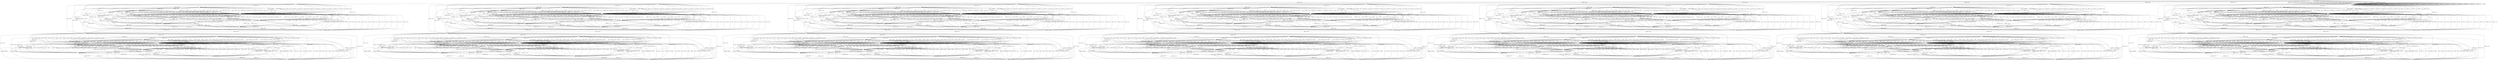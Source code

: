 digraph {
126 [color="red"]
0
1
2
3
4
5
6
7
8
9
10
11
12
13
14
15
16
17
18
19
20
21
22
23
24
25
26
27
28
29
30
31
32
33
34
35
36
37
38
39
40
41
42
43
44
45
46
47
48
49
50
51
52
53
54
55
56
57
58
59
60
61
62
63
64
65
66
67
68
69
70
71
72
73
74
75
76
77
78
79
80
81
82
83
84
85
86
87
88
89
90
91
92
93
94
95
96
97
98
99
100
101
102
103
104
105
106
107
108
109
110
111
112
113
114
115
116
117
118
119
120
121
122
123
124
125
127
126 -> 127 [label="IACK_0 / OTIMEOUT"]
126 -> 127 [label="IACK_1 / OTIMEOUT"]
126 -> 127 [label="IACK_2 / OTIMEOUT"]
126 -> 127 [label="IACK_3 / OTIMEOUT"]
126 -> 127 [label="IACK_4 / OTIMEOUT"]
126 -> 127 [label="IACK_5 / OTIMEOUT"]
126 -> 127 [label="IACK_6 / OTIMEOUT"]
126 -> 7 [label="IINVITE_0 / O100_0"]
126 -> 8 [label="IINVITE_1 / O100_1"]
126 -> 9 [label="IINVITE_2 / O100_2"]
126 -> 10 [label="IINVITE_3 / O100_3"]
126 -> 11 [label="IINVITE_4 / O100_4"]
126 -> 12 [label="IINVITE_5 / O100_5"]
126 -> 13 [label="IINVITE_6 / O100_6"]
126 -> 126 [label="INIL / SILENT"]
126 -> 127 [label="IPRACK_0 / OTIMEOUT"]
126 -> 127 [label="IPRACK_1 / OTIMEOUT"]
126 -> 127 [label="IPRACK_2 / OTIMEOUT"]
126 -> 127 [label="IPRACK_3 / OTIMEOUT"]
126 -> 127 [label="IPRACK_4 / OTIMEOUT"]
126 -> 127 [label="IPRACK_5 / OTIMEOUT"]
126 -> 127 [label="IPRACK_6 / OTIMEOUT"]
0 -> 125 [label="IACK_0 / OTIMEOUT"]
0 -> 125 [label="IACK_1 / OTIMEOUT"]
0 -> 125 [label="IACK_2 / OTIMEOUT"]
0 -> 125 [label="IACK_3 / OTIMEOUT"]
0 -> 125 [label="IACK_4 / OTIMEOUT"]
0 -> 125 [label="IACK_5 / OTIMEOUT"]
0 -> 125 [label="IACK_6 / OTIMEOUT"]
0 -> 63 [label="IINVITE_0 / O100_0"]
0 -> 25 [label="IINVITE_1 / O100_1"]
0 -> 31 [label="IINVITE_2 / O100_2"]
0 -> 37 [label="IINVITE_3 / O100_3"]
0 -> 43 [label="IINVITE_4 / O100_4"]
0 -> 49 [label="IINVITE_5 / O100_5"]
0 -> 55 [label="IINVITE_6 / O100_6"]
0 -> 125 [label="INIL / O180_0"]
0 -> 125 [label="IPRACK_0 / OTIMEOUT"]
0 -> 125 [label="IPRACK_1 / OTIMEOUT"]
0 -> 125 [label="IPRACK_2 / OTIMEOUT"]
0 -> 125 [label="IPRACK_3 / OTIMEOUT"]
0 -> 125 [label="IPRACK_4 / OTIMEOUT"]
0 -> 125 [label="IPRACK_5 / OTIMEOUT"]
0 -> 125 [label="IPRACK_6 / OTIMEOUT"]
1 -> 124 [label="IACK_0 / OTIMEOUT"]
1 -> 124 [label="IACK_1 / OTIMEOUT"]
1 -> 124 [label="IACK_2 / OTIMEOUT"]
1 -> 124 [label="IACK_3 / OTIMEOUT"]
1 -> 124 [label="IACK_4 / OTIMEOUT"]
1 -> 124 [label="IACK_5 / OTIMEOUT"]
1 -> 124 [label="IACK_6 / OTIMEOUT"]
1 -> 19 [label="IINVITE_0 / O100_0"]
1 -> 71 [label="IINVITE_1 / O100_1"]
1 -> 30 [label="IINVITE_2 / O100_2"]
1 -> 36 [label="IINVITE_3 / O100_3"]
1 -> 42 [label="IINVITE_4 / O100_4"]
1 -> 48 [label="IINVITE_5 / O100_5"]
1 -> 54 [label="IINVITE_6 / O100_6"]
1 -> 124 [label="INIL / O180_1"]
1 -> 124 [label="IPRACK_0 / OTIMEOUT"]
1 -> 124 [label="IPRACK_1 / OTIMEOUT"]
1 -> 124 [label="IPRACK_2 / OTIMEOUT"]
1 -> 124 [label="IPRACK_3 / OTIMEOUT"]
1 -> 124 [label="IPRACK_4 / OTIMEOUT"]
1 -> 124 [label="IPRACK_5 / OTIMEOUT"]
1 -> 124 [label="IPRACK_6 / OTIMEOUT"]
2 -> 123 [label="IACK_0 / OTIMEOUT"]
2 -> 123 [label="IACK_1 / OTIMEOUT"]
2 -> 123 [label="IACK_2 / OTIMEOUT"]
2 -> 123 [label="IACK_3 / OTIMEOUT"]
2 -> 123 [label="IACK_4 / OTIMEOUT"]
2 -> 123 [label="IACK_5 / OTIMEOUT"]
2 -> 123 [label="IACK_6 / OTIMEOUT"]
2 -> 18 [label="IINVITE_0 / O100_0"]
2 -> 24 [label="IINVITE_1 / O100_1"]
2 -> 79 [label="IINVITE_2 / O100_2"]
2 -> 35 [label="IINVITE_3 / O100_3"]
2 -> 41 [label="IINVITE_4 / O100_4"]
2 -> 47 [label="IINVITE_5 / O100_5"]
2 -> 53 [label="IINVITE_6 / O100_6"]
2 -> 123 [label="INIL / O180_2"]
2 -> 123 [label="IPRACK_0 / OTIMEOUT"]
2 -> 123 [label="IPRACK_1 / OTIMEOUT"]
2 -> 123 [label="IPRACK_2 / OTIMEOUT"]
2 -> 123 [label="IPRACK_3 / OTIMEOUT"]
2 -> 123 [label="IPRACK_4 / OTIMEOUT"]
2 -> 123 [label="IPRACK_5 / OTIMEOUT"]
2 -> 123 [label="IPRACK_6 / OTIMEOUT"]
3 -> 122 [label="IACK_0 / OTIMEOUT"]
3 -> 122 [label="IACK_1 / OTIMEOUT"]
3 -> 122 [label="IACK_2 / OTIMEOUT"]
3 -> 122 [label="IACK_3 / OTIMEOUT"]
3 -> 122 [label="IACK_4 / OTIMEOUT"]
3 -> 122 [label="IACK_5 / OTIMEOUT"]
3 -> 122 [label="IACK_6 / OTIMEOUT"]
3 -> 17 [label="IINVITE_0 / O100_0"]
3 -> 23 [label="IINVITE_1 / O100_1"]
3 -> 29 [label="IINVITE_2 / O100_2"]
3 -> 87 [label="IINVITE_3 / O100_3"]
3 -> 40 [label="IINVITE_4 / O100_4"]
3 -> 46 [label="IINVITE_5 / O100_5"]
3 -> 52 [label="IINVITE_6 / O100_6"]
3 -> 122 [label="INIL / O180_3"]
3 -> 122 [label="IPRACK_0 / OTIMEOUT"]
3 -> 122 [label="IPRACK_1 / OTIMEOUT"]
3 -> 122 [label="IPRACK_2 / OTIMEOUT"]
3 -> 122 [label="IPRACK_3 / OTIMEOUT"]
3 -> 122 [label="IPRACK_4 / OTIMEOUT"]
3 -> 122 [label="IPRACK_5 / OTIMEOUT"]
3 -> 122 [label="IPRACK_6 / OTIMEOUT"]
4 -> 121 [label="IACK_0 / OTIMEOUT"]
4 -> 121 [label="IACK_1 / OTIMEOUT"]
4 -> 121 [label="IACK_2 / OTIMEOUT"]
4 -> 121 [label="IACK_3 / OTIMEOUT"]
4 -> 121 [label="IACK_4 / OTIMEOUT"]
4 -> 121 [label="IACK_5 / OTIMEOUT"]
4 -> 121 [label="IACK_6 / OTIMEOUT"]
4 -> 16 [label="IINVITE_0 / O100_0"]
4 -> 22 [label="IINVITE_1 / O100_1"]
4 -> 28 [label="IINVITE_2 / O100_2"]
4 -> 34 [label="IINVITE_3 / O100_3"]
4 -> 95 [label="IINVITE_4 / O100_4"]
4 -> 45 [label="IINVITE_5 / O100_5"]
4 -> 51 [label="IINVITE_6 / O100_6"]
4 -> 121 [label="INIL / O180_4"]
4 -> 121 [label="IPRACK_0 / OTIMEOUT"]
4 -> 121 [label="IPRACK_1 / OTIMEOUT"]
4 -> 121 [label="IPRACK_2 / OTIMEOUT"]
4 -> 121 [label="IPRACK_3 / OTIMEOUT"]
4 -> 121 [label="IPRACK_4 / OTIMEOUT"]
4 -> 121 [label="IPRACK_5 / OTIMEOUT"]
4 -> 121 [label="IPRACK_6 / OTIMEOUT"]
5 -> 120 [label="IACK_0 / OTIMEOUT"]
5 -> 120 [label="IACK_1 / OTIMEOUT"]
5 -> 120 [label="IACK_2 / OTIMEOUT"]
5 -> 120 [label="IACK_3 / OTIMEOUT"]
5 -> 120 [label="IACK_4 / OTIMEOUT"]
5 -> 120 [label="IACK_5 / OTIMEOUT"]
5 -> 120 [label="IACK_6 / OTIMEOUT"]
5 -> 15 [label="IINVITE_0 / O100_0"]
5 -> 21 [label="IINVITE_1 / O100_1"]
5 -> 27 [label="IINVITE_2 / O100_2"]
5 -> 33 [label="IINVITE_3 / O100_3"]
5 -> 39 [label="IINVITE_4 / O100_4"]
5 -> 103 [label="IINVITE_5 / O100_5"]
5 -> 50 [label="IINVITE_6 / O100_6"]
5 -> 120 [label="INIL / O180_5"]
5 -> 120 [label="IPRACK_0 / OTIMEOUT"]
5 -> 120 [label="IPRACK_1 / OTIMEOUT"]
5 -> 120 [label="IPRACK_2 / OTIMEOUT"]
5 -> 120 [label="IPRACK_3 / OTIMEOUT"]
5 -> 120 [label="IPRACK_4 / OTIMEOUT"]
5 -> 120 [label="IPRACK_5 / OTIMEOUT"]
5 -> 120 [label="IPRACK_6 / OTIMEOUT"]
6 -> 119 [label="IACK_0 / OTIMEOUT"]
6 -> 119 [label="IACK_1 / OTIMEOUT"]
6 -> 119 [label="IACK_2 / OTIMEOUT"]
6 -> 119 [label="IACK_3 / OTIMEOUT"]
6 -> 119 [label="IACK_4 / OTIMEOUT"]
6 -> 119 [label="IACK_5 / OTIMEOUT"]
6 -> 119 [label="IACK_6 / OTIMEOUT"]
6 -> 14 [label="IINVITE_0 / O100_0"]
6 -> 20 [label="IINVITE_1 / O100_1"]
6 -> 26 [label="IINVITE_2 / O100_2"]
6 -> 32 [label="IINVITE_3 / O100_3"]
6 -> 38 [label="IINVITE_4 / O100_4"]
6 -> 44 [label="IINVITE_5 / O100_5"]
6 -> 111 [label="IINVITE_6 / O100_6"]
6 -> 119 [label="INIL / O180_6"]
6 -> 119 [label="IPRACK_0 / OTIMEOUT"]
6 -> 119 [label="IPRACK_1 / OTIMEOUT"]
6 -> 119 [label="IPRACK_2 / OTIMEOUT"]
6 -> 119 [label="IPRACK_3 / OTIMEOUT"]
6 -> 119 [label="IPRACK_4 / OTIMEOUT"]
6 -> 119 [label="IPRACK_5 / OTIMEOUT"]
6 -> 119 [label="IPRACK_6 / OTIMEOUT"]
7 -> 112 [label="IACK_0 / OTIMEOUT"]
7 -> 112 [label="IACK_1 / OTIMEOUT"]
7 -> 112 [label="IACK_2 / OTIMEOUT"]
7 -> 112 [label="IACK_3 / OTIMEOUT"]
7 -> 112 [label="IACK_4 / OTIMEOUT"]
7 -> 112 [label="IACK_5 / OTIMEOUT"]
7 -> 112 [label="IACK_6 / OTIMEOUT"]
7 -> 56 [label="IINVITE_0 / O100_0"]
7 -> 64 [label="IINVITE_1 / O100_1"]
7 -> 72 [label="IINVITE_2 / O100_2"]
7 -> 80 [label="IINVITE_3 / O100_3"]
7 -> 88 [label="IINVITE_4 / O100_4"]
7 -> 96 [label="IINVITE_5 / O100_5"]
7 -> 104 [label="IINVITE_6 / O100_6"]
7 -> 112 [label="INIL / O183_0"]
7 -> 0 [label="IPRACK_0 / O200_0"]
7 -> 112 [label="IPRACK_1 / O481_1"]
7 -> 112 [label="IPRACK_2 / O481_2"]
7 -> 112 [label="IPRACK_3 / O481_3"]
7 -> 112 [label="IPRACK_4 / O481_4"]
7 -> 112 [label="IPRACK_5 / O481_5"]
7 -> 112 [label="IPRACK_6 / O481_6"]
8 -> 113 [label="IACK_0 / OTIMEOUT"]
8 -> 113 [label="IACK_1 / OTIMEOUT"]
8 -> 113 [label="IACK_2 / OTIMEOUT"]
8 -> 113 [label="IACK_3 / OTIMEOUT"]
8 -> 113 [label="IACK_4 / OTIMEOUT"]
8 -> 113 [label="IACK_5 / OTIMEOUT"]
8 -> 113 [label="IACK_6 / OTIMEOUT"]
8 -> 57 [label="IINVITE_0 / O100_0"]
8 -> 65 [label="IINVITE_1 / O100_1"]
8 -> 73 [label="IINVITE_2 / O100_2"]
8 -> 81 [label="IINVITE_3 / O100_3"]
8 -> 89 [label="IINVITE_4 / O100_4"]
8 -> 97 [label="IINVITE_5 / O100_5"]
8 -> 105 [label="IINVITE_6 / O100_6"]
8 -> 113 [label="INIL / O183_1"]
8 -> 113 [label="IPRACK_0 / O481_0"]
8 -> 1 [label="IPRACK_1 / O200_1"]
8 -> 113 [label="IPRACK_2 / O481_2"]
8 -> 113 [label="IPRACK_3 / O481_3"]
8 -> 113 [label="IPRACK_4 / O481_4"]
8 -> 113 [label="IPRACK_5 / O481_5"]
8 -> 113 [label="IPRACK_6 / O481_6"]
9 -> 114 [label="IACK_0 / OTIMEOUT"]
9 -> 114 [label="IACK_1 / OTIMEOUT"]
9 -> 114 [label="IACK_2 / OTIMEOUT"]
9 -> 114 [label="IACK_3 / OTIMEOUT"]
9 -> 114 [label="IACK_4 / OTIMEOUT"]
9 -> 114 [label="IACK_5 / OTIMEOUT"]
9 -> 114 [label="IACK_6 / OTIMEOUT"]
9 -> 58 [label="IINVITE_0 / O100_0"]
9 -> 66 [label="IINVITE_1 / O100_1"]
9 -> 74 [label="IINVITE_2 / O100_2"]
9 -> 82 [label="IINVITE_3 / O100_3"]
9 -> 90 [label="IINVITE_4 / O100_4"]
9 -> 98 [label="IINVITE_5 / O100_5"]
9 -> 106 [label="IINVITE_6 / O100_6"]
9 -> 114 [label="INIL / O183_2"]
9 -> 114 [label="IPRACK_0 / O481_0"]
9 -> 114 [label="IPRACK_1 / O481_1"]
9 -> 2 [label="IPRACK_2 / O200_2"]
9 -> 114 [label="IPRACK_3 / O481_3"]
9 -> 114 [label="IPRACK_4 / O481_4"]
9 -> 114 [label="IPRACK_5 / O481_5"]
9 -> 114 [label="IPRACK_6 / O481_6"]
10 -> 115 [label="IACK_0 / OTIMEOUT"]
10 -> 115 [label="IACK_1 / OTIMEOUT"]
10 -> 115 [label="IACK_2 / OTIMEOUT"]
10 -> 115 [label="IACK_3 / OTIMEOUT"]
10 -> 115 [label="IACK_4 / OTIMEOUT"]
10 -> 115 [label="IACK_5 / OTIMEOUT"]
10 -> 115 [label="IACK_6 / OTIMEOUT"]
10 -> 59 [label="IINVITE_0 / O100_0"]
10 -> 67 [label="IINVITE_1 / O100_1"]
10 -> 75 [label="IINVITE_2 / O100_2"]
10 -> 83 [label="IINVITE_3 / O100_3"]
10 -> 91 [label="IINVITE_4 / O100_4"]
10 -> 99 [label="IINVITE_5 / O100_5"]
10 -> 107 [label="IINVITE_6 / O100_6"]
10 -> 115 [label="INIL / O183_3"]
10 -> 115 [label="IPRACK_0 / O481_0"]
10 -> 115 [label="IPRACK_1 / O481_1"]
10 -> 115 [label="IPRACK_2 / O481_2"]
10 -> 3 [label="IPRACK_3 / O200_3"]
10 -> 115 [label="IPRACK_4 / O481_4"]
10 -> 115 [label="IPRACK_5 / O481_5"]
10 -> 115 [label="IPRACK_6 / O481_6"]
11 -> 116 [label="IACK_0 / OTIMEOUT"]
11 -> 116 [label="IACK_1 / OTIMEOUT"]
11 -> 116 [label="IACK_2 / OTIMEOUT"]
11 -> 116 [label="IACK_3 / OTIMEOUT"]
11 -> 116 [label="IACK_4 / OTIMEOUT"]
11 -> 116 [label="IACK_5 / OTIMEOUT"]
11 -> 116 [label="IACK_6 / OTIMEOUT"]
11 -> 60 [label="IINVITE_0 / O100_0"]
11 -> 68 [label="IINVITE_1 / O100_1"]
11 -> 76 [label="IINVITE_2 / O100_2"]
11 -> 84 [label="IINVITE_3 / O100_3"]
11 -> 92 [label="IINVITE_4 / O100_4"]
11 -> 100 [label="IINVITE_5 / O100_5"]
11 -> 108 [label="IINVITE_6 / O100_6"]
11 -> 116 [label="INIL / O183_4"]
11 -> 116 [label="IPRACK_0 / O481_0"]
11 -> 116 [label="IPRACK_1 / O481_1"]
11 -> 116 [label="IPRACK_2 / O481_2"]
11 -> 116 [label="IPRACK_3 / O481_3"]
11 -> 4 [label="IPRACK_4 / O200_4"]
11 -> 116 [label="IPRACK_5 / O481_5"]
11 -> 116 [label="IPRACK_6 / O481_6"]
12 -> 117 [label="IACK_0 / OTIMEOUT"]
12 -> 117 [label="IACK_1 / OTIMEOUT"]
12 -> 117 [label="IACK_2 / OTIMEOUT"]
12 -> 117 [label="IACK_3 / OTIMEOUT"]
12 -> 117 [label="IACK_4 / OTIMEOUT"]
12 -> 117 [label="IACK_5 / OTIMEOUT"]
12 -> 117 [label="IACK_6 / OTIMEOUT"]
12 -> 61 [label="IINVITE_0 / O100_0"]
12 -> 69 [label="IINVITE_1 / O100_1"]
12 -> 77 [label="IINVITE_2 / O100_2"]
12 -> 85 [label="IINVITE_3 / O100_3"]
12 -> 93 [label="IINVITE_4 / O100_4"]
12 -> 101 [label="IINVITE_5 / O100_5"]
12 -> 109 [label="IINVITE_6 / O100_6"]
12 -> 117 [label="INIL / O183_5"]
12 -> 117 [label="IPRACK_0 / O481_0"]
12 -> 117 [label="IPRACK_1 / O481_1"]
12 -> 117 [label="IPRACK_2 / O481_2"]
12 -> 117 [label="IPRACK_3 / O481_3"]
12 -> 117 [label="IPRACK_4 / O481_4"]
12 -> 5 [label="IPRACK_5 / O200_5"]
12 -> 117 [label="IPRACK_6 / O481_6"]
13 -> 118 [label="IACK_0 / OTIMEOUT"]
13 -> 118 [label="IACK_1 / OTIMEOUT"]
13 -> 118 [label="IACK_2 / OTIMEOUT"]
13 -> 118 [label="IACK_3 / OTIMEOUT"]
13 -> 118 [label="IACK_4 / OTIMEOUT"]
13 -> 118 [label="IACK_5 / OTIMEOUT"]
13 -> 118 [label="IACK_6 / OTIMEOUT"]
13 -> 62 [label="IINVITE_0 / O100_0"]
13 -> 70 [label="IINVITE_1 / O100_1"]
13 -> 78 [label="IINVITE_2 / O100_2"]
13 -> 86 [label="IINVITE_3 / O100_3"]
13 -> 94 [label="IINVITE_4 / O100_4"]
13 -> 102 [label="IINVITE_5 / O100_5"]
13 -> 110 [label="IINVITE_6 / O100_6"]
13 -> 118 [label="INIL / O183_6"]
13 -> 118 [label="IPRACK_0 / O481_0"]
13 -> 118 [label="IPRACK_1 / O481_1"]
13 -> 118 [label="IPRACK_2 / O481_2"]
13 -> 118 [label="IPRACK_3 / O481_3"]
13 -> 118 [label="IPRACK_4 / O481_4"]
13 -> 118 [label="IPRACK_5 / O481_5"]
13 -> 6 [label="IPRACK_6 / O200_6"]
14 -> 119 [label="IACK_0 / OTIMEOUT"]
14 -> 119 [label="IACK_1 / OTIMEOUT"]
14 -> 119 [label="IACK_2 / OTIMEOUT"]
14 -> 119 [label="IACK_3 / OTIMEOUT"]
14 -> 119 [label="IACK_4 / OTIMEOUT"]
14 -> 119 [label="IACK_5 / OTIMEOUT"]
14 -> 119 [label="IACK_6 / OTIMEOUT"]
14 -> 14 [label="IINVITE_0 / O100_0"]
14 -> 20 [label="IINVITE_1 / O100_1"]
14 -> 26 [label="IINVITE_2 / O100_2"]
14 -> 32 [label="IINVITE_3 / O100_3"]
14 -> 38 [label="IINVITE_4 / O100_4"]
14 -> 44 [label="IINVITE_5 / O100_5"]
14 -> 111 [label="IINVITE_6 / O100_6"]
14 -> 119 [label="INIL / O481_0"]
14 -> 119 [label="IPRACK_0 / OTIMEOUT"]
14 -> 119 [label="IPRACK_1 / OTIMEOUT"]
14 -> 119 [label="IPRACK_2 / OTIMEOUT"]
14 -> 119 [label="IPRACK_3 / OTIMEOUT"]
14 -> 119 [label="IPRACK_4 / OTIMEOUT"]
14 -> 119 [label="IPRACK_5 / OTIMEOUT"]
14 -> 119 [label="IPRACK_6 / OTIMEOUT"]
15 -> 120 [label="IACK_0 / OTIMEOUT"]
15 -> 120 [label="IACK_1 / OTIMEOUT"]
15 -> 120 [label="IACK_2 / OTIMEOUT"]
15 -> 120 [label="IACK_3 / OTIMEOUT"]
15 -> 120 [label="IACK_4 / OTIMEOUT"]
15 -> 120 [label="IACK_5 / OTIMEOUT"]
15 -> 120 [label="IACK_6 / OTIMEOUT"]
15 -> 15 [label="IINVITE_0 / O100_0"]
15 -> 21 [label="IINVITE_1 / O100_1"]
15 -> 27 [label="IINVITE_2 / O100_2"]
15 -> 33 [label="IINVITE_3 / O100_3"]
15 -> 39 [label="IINVITE_4 / O100_4"]
15 -> 103 [label="IINVITE_5 / O100_5"]
15 -> 50 [label="IINVITE_6 / O100_6"]
15 -> 120 [label="INIL / O481_0"]
15 -> 120 [label="IPRACK_0 / OTIMEOUT"]
15 -> 120 [label="IPRACK_1 / OTIMEOUT"]
15 -> 120 [label="IPRACK_2 / OTIMEOUT"]
15 -> 120 [label="IPRACK_3 / OTIMEOUT"]
15 -> 120 [label="IPRACK_4 / OTIMEOUT"]
15 -> 120 [label="IPRACK_5 / OTIMEOUT"]
15 -> 120 [label="IPRACK_6 / OTIMEOUT"]
16 -> 121 [label="IACK_0 / OTIMEOUT"]
16 -> 121 [label="IACK_1 / OTIMEOUT"]
16 -> 121 [label="IACK_2 / OTIMEOUT"]
16 -> 121 [label="IACK_3 / OTIMEOUT"]
16 -> 121 [label="IACK_4 / OTIMEOUT"]
16 -> 121 [label="IACK_5 / OTIMEOUT"]
16 -> 121 [label="IACK_6 / OTIMEOUT"]
16 -> 16 [label="IINVITE_0 / O100_0"]
16 -> 22 [label="IINVITE_1 / O100_1"]
16 -> 28 [label="IINVITE_2 / O100_2"]
16 -> 34 [label="IINVITE_3 / O100_3"]
16 -> 95 [label="IINVITE_4 / O100_4"]
16 -> 45 [label="IINVITE_5 / O100_5"]
16 -> 51 [label="IINVITE_6 / O100_6"]
16 -> 121 [label="INIL / O481_0"]
16 -> 121 [label="IPRACK_0 / OTIMEOUT"]
16 -> 121 [label="IPRACK_1 / OTIMEOUT"]
16 -> 121 [label="IPRACK_2 / OTIMEOUT"]
16 -> 121 [label="IPRACK_3 / OTIMEOUT"]
16 -> 121 [label="IPRACK_4 / OTIMEOUT"]
16 -> 121 [label="IPRACK_5 / OTIMEOUT"]
16 -> 121 [label="IPRACK_6 / OTIMEOUT"]
17 -> 122 [label="IACK_0 / OTIMEOUT"]
17 -> 122 [label="IACK_1 / OTIMEOUT"]
17 -> 122 [label="IACK_2 / OTIMEOUT"]
17 -> 122 [label="IACK_3 / OTIMEOUT"]
17 -> 122 [label="IACK_4 / OTIMEOUT"]
17 -> 122 [label="IACK_5 / OTIMEOUT"]
17 -> 122 [label="IACK_6 / OTIMEOUT"]
17 -> 17 [label="IINVITE_0 / O100_0"]
17 -> 23 [label="IINVITE_1 / O100_1"]
17 -> 29 [label="IINVITE_2 / O100_2"]
17 -> 87 [label="IINVITE_3 / O100_3"]
17 -> 40 [label="IINVITE_4 / O100_4"]
17 -> 46 [label="IINVITE_5 / O100_5"]
17 -> 52 [label="IINVITE_6 / O100_6"]
17 -> 122 [label="INIL / O481_0"]
17 -> 122 [label="IPRACK_0 / OTIMEOUT"]
17 -> 122 [label="IPRACK_1 / OTIMEOUT"]
17 -> 122 [label="IPRACK_2 / OTIMEOUT"]
17 -> 122 [label="IPRACK_3 / OTIMEOUT"]
17 -> 122 [label="IPRACK_4 / OTIMEOUT"]
17 -> 122 [label="IPRACK_5 / OTIMEOUT"]
17 -> 122 [label="IPRACK_6 / OTIMEOUT"]
18 -> 123 [label="IACK_0 / OTIMEOUT"]
18 -> 123 [label="IACK_1 / OTIMEOUT"]
18 -> 123 [label="IACK_2 / OTIMEOUT"]
18 -> 123 [label="IACK_3 / OTIMEOUT"]
18 -> 123 [label="IACK_4 / OTIMEOUT"]
18 -> 123 [label="IACK_5 / OTIMEOUT"]
18 -> 123 [label="IACK_6 / OTIMEOUT"]
18 -> 18 [label="IINVITE_0 / O100_0"]
18 -> 24 [label="IINVITE_1 / O100_1"]
18 -> 79 [label="IINVITE_2 / O100_2"]
18 -> 35 [label="IINVITE_3 / O100_3"]
18 -> 41 [label="IINVITE_4 / O100_4"]
18 -> 47 [label="IINVITE_5 / O100_5"]
18 -> 53 [label="IINVITE_6 / O100_6"]
18 -> 123 [label="INIL / O481_0"]
18 -> 123 [label="IPRACK_0 / OTIMEOUT"]
18 -> 123 [label="IPRACK_1 / OTIMEOUT"]
18 -> 123 [label="IPRACK_2 / OTIMEOUT"]
18 -> 123 [label="IPRACK_3 / OTIMEOUT"]
18 -> 123 [label="IPRACK_4 / OTIMEOUT"]
18 -> 123 [label="IPRACK_5 / OTIMEOUT"]
18 -> 123 [label="IPRACK_6 / OTIMEOUT"]
19 -> 124 [label="IACK_0 / OTIMEOUT"]
19 -> 124 [label="IACK_1 / OTIMEOUT"]
19 -> 124 [label="IACK_2 / OTIMEOUT"]
19 -> 124 [label="IACK_3 / OTIMEOUT"]
19 -> 124 [label="IACK_4 / OTIMEOUT"]
19 -> 124 [label="IACK_5 / OTIMEOUT"]
19 -> 124 [label="IACK_6 / OTIMEOUT"]
19 -> 19 [label="IINVITE_0 / O100_0"]
19 -> 71 [label="IINVITE_1 / O100_1"]
19 -> 30 [label="IINVITE_2 / O100_2"]
19 -> 36 [label="IINVITE_3 / O100_3"]
19 -> 42 [label="IINVITE_4 / O100_4"]
19 -> 48 [label="IINVITE_5 / O100_5"]
19 -> 54 [label="IINVITE_6 / O100_6"]
19 -> 124 [label="INIL / O481_0"]
19 -> 124 [label="IPRACK_0 / OTIMEOUT"]
19 -> 124 [label="IPRACK_1 / OTIMEOUT"]
19 -> 124 [label="IPRACK_2 / OTIMEOUT"]
19 -> 124 [label="IPRACK_3 / OTIMEOUT"]
19 -> 124 [label="IPRACK_4 / OTIMEOUT"]
19 -> 124 [label="IPRACK_5 / OTIMEOUT"]
19 -> 124 [label="IPRACK_6 / OTIMEOUT"]
20 -> 119 [label="IACK_0 / OTIMEOUT"]
20 -> 119 [label="IACK_1 / OTIMEOUT"]
20 -> 119 [label="IACK_2 / OTIMEOUT"]
20 -> 119 [label="IACK_3 / OTIMEOUT"]
20 -> 119 [label="IACK_4 / OTIMEOUT"]
20 -> 119 [label="IACK_5 / OTIMEOUT"]
20 -> 119 [label="IACK_6 / OTIMEOUT"]
20 -> 14 [label="IINVITE_0 / O100_0"]
20 -> 20 [label="IINVITE_1 / O100_1"]
20 -> 26 [label="IINVITE_2 / O100_2"]
20 -> 32 [label="IINVITE_3 / O100_3"]
20 -> 38 [label="IINVITE_4 / O100_4"]
20 -> 44 [label="IINVITE_5 / O100_5"]
20 -> 111 [label="IINVITE_6 / O100_6"]
20 -> 119 [label="INIL / O481_1"]
20 -> 119 [label="IPRACK_0 / OTIMEOUT"]
20 -> 119 [label="IPRACK_1 / OTIMEOUT"]
20 -> 119 [label="IPRACK_2 / OTIMEOUT"]
20 -> 119 [label="IPRACK_3 / OTIMEOUT"]
20 -> 119 [label="IPRACK_4 / OTIMEOUT"]
20 -> 119 [label="IPRACK_5 / OTIMEOUT"]
20 -> 119 [label="IPRACK_6 / OTIMEOUT"]
21 -> 120 [label="IACK_0 / OTIMEOUT"]
21 -> 120 [label="IACK_1 / OTIMEOUT"]
21 -> 120 [label="IACK_2 / OTIMEOUT"]
21 -> 120 [label="IACK_3 / OTIMEOUT"]
21 -> 120 [label="IACK_4 / OTIMEOUT"]
21 -> 120 [label="IACK_5 / OTIMEOUT"]
21 -> 120 [label="IACK_6 / OTIMEOUT"]
21 -> 15 [label="IINVITE_0 / O100_0"]
21 -> 21 [label="IINVITE_1 / O100_1"]
21 -> 27 [label="IINVITE_2 / O100_2"]
21 -> 33 [label="IINVITE_3 / O100_3"]
21 -> 39 [label="IINVITE_4 / O100_4"]
21 -> 103 [label="IINVITE_5 / O100_5"]
21 -> 50 [label="IINVITE_6 / O100_6"]
21 -> 120 [label="INIL / O481_1"]
21 -> 120 [label="IPRACK_0 / OTIMEOUT"]
21 -> 120 [label="IPRACK_1 / OTIMEOUT"]
21 -> 120 [label="IPRACK_2 / OTIMEOUT"]
21 -> 120 [label="IPRACK_3 / OTIMEOUT"]
21 -> 120 [label="IPRACK_4 / OTIMEOUT"]
21 -> 120 [label="IPRACK_5 / OTIMEOUT"]
21 -> 120 [label="IPRACK_6 / OTIMEOUT"]
22 -> 121 [label="IACK_0 / OTIMEOUT"]
22 -> 121 [label="IACK_1 / OTIMEOUT"]
22 -> 121 [label="IACK_2 / OTIMEOUT"]
22 -> 121 [label="IACK_3 / OTIMEOUT"]
22 -> 121 [label="IACK_4 / OTIMEOUT"]
22 -> 121 [label="IACK_5 / OTIMEOUT"]
22 -> 121 [label="IACK_6 / OTIMEOUT"]
22 -> 16 [label="IINVITE_0 / O100_0"]
22 -> 22 [label="IINVITE_1 / O100_1"]
22 -> 28 [label="IINVITE_2 / O100_2"]
22 -> 34 [label="IINVITE_3 / O100_3"]
22 -> 95 [label="IINVITE_4 / O100_4"]
22 -> 45 [label="IINVITE_5 / O100_5"]
22 -> 51 [label="IINVITE_6 / O100_6"]
22 -> 121 [label="INIL / O481_1"]
22 -> 121 [label="IPRACK_0 / OTIMEOUT"]
22 -> 121 [label="IPRACK_1 / OTIMEOUT"]
22 -> 121 [label="IPRACK_2 / OTIMEOUT"]
22 -> 121 [label="IPRACK_3 / OTIMEOUT"]
22 -> 121 [label="IPRACK_4 / OTIMEOUT"]
22 -> 121 [label="IPRACK_5 / OTIMEOUT"]
22 -> 121 [label="IPRACK_6 / OTIMEOUT"]
23 -> 122 [label="IACK_0 / OTIMEOUT"]
23 -> 122 [label="IACK_1 / OTIMEOUT"]
23 -> 122 [label="IACK_2 / OTIMEOUT"]
23 -> 122 [label="IACK_3 / OTIMEOUT"]
23 -> 122 [label="IACK_4 / OTIMEOUT"]
23 -> 122 [label="IACK_5 / OTIMEOUT"]
23 -> 122 [label="IACK_6 / OTIMEOUT"]
23 -> 17 [label="IINVITE_0 / O100_0"]
23 -> 23 [label="IINVITE_1 / O100_1"]
23 -> 29 [label="IINVITE_2 / O100_2"]
23 -> 87 [label="IINVITE_3 / O100_3"]
23 -> 40 [label="IINVITE_4 / O100_4"]
23 -> 46 [label="IINVITE_5 / O100_5"]
23 -> 52 [label="IINVITE_6 / O100_6"]
23 -> 122 [label="INIL / O481_1"]
23 -> 122 [label="IPRACK_0 / OTIMEOUT"]
23 -> 122 [label="IPRACK_1 / OTIMEOUT"]
23 -> 122 [label="IPRACK_2 / OTIMEOUT"]
23 -> 122 [label="IPRACK_3 / OTIMEOUT"]
23 -> 122 [label="IPRACK_4 / OTIMEOUT"]
23 -> 122 [label="IPRACK_5 / OTIMEOUT"]
23 -> 122 [label="IPRACK_6 / OTIMEOUT"]
24 -> 123 [label="IACK_0 / OTIMEOUT"]
24 -> 123 [label="IACK_1 / OTIMEOUT"]
24 -> 123 [label="IACK_2 / OTIMEOUT"]
24 -> 123 [label="IACK_3 / OTIMEOUT"]
24 -> 123 [label="IACK_4 / OTIMEOUT"]
24 -> 123 [label="IACK_5 / OTIMEOUT"]
24 -> 123 [label="IACK_6 / OTIMEOUT"]
24 -> 18 [label="IINVITE_0 / O100_0"]
24 -> 24 [label="IINVITE_1 / O100_1"]
24 -> 79 [label="IINVITE_2 / O100_2"]
24 -> 35 [label="IINVITE_3 / O100_3"]
24 -> 41 [label="IINVITE_4 / O100_4"]
24 -> 47 [label="IINVITE_5 / O100_5"]
24 -> 53 [label="IINVITE_6 / O100_6"]
24 -> 123 [label="INIL / O481_1"]
24 -> 123 [label="IPRACK_0 / OTIMEOUT"]
24 -> 123 [label="IPRACK_1 / OTIMEOUT"]
24 -> 123 [label="IPRACK_2 / OTIMEOUT"]
24 -> 123 [label="IPRACK_3 / OTIMEOUT"]
24 -> 123 [label="IPRACK_4 / OTIMEOUT"]
24 -> 123 [label="IPRACK_5 / OTIMEOUT"]
24 -> 123 [label="IPRACK_6 / OTIMEOUT"]
25 -> 125 [label="IACK_0 / OTIMEOUT"]
25 -> 125 [label="IACK_1 / OTIMEOUT"]
25 -> 125 [label="IACK_2 / OTIMEOUT"]
25 -> 125 [label="IACK_3 / OTIMEOUT"]
25 -> 125 [label="IACK_4 / OTIMEOUT"]
25 -> 125 [label="IACK_5 / OTIMEOUT"]
25 -> 125 [label="IACK_6 / OTIMEOUT"]
25 -> 63 [label="IINVITE_0 / O100_0"]
25 -> 25 [label="IINVITE_1 / O100_1"]
25 -> 31 [label="IINVITE_2 / O100_2"]
25 -> 37 [label="IINVITE_3 / O100_3"]
25 -> 43 [label="IINVITE_4 / O100_4"]
25 -> 49 [label="IINVITE_5 / O100_5"]
25 -> 55 [label="IINVITE_6 / O100_6"]
25 -> 125 [label="INIL / O481_1"]
25 -> 125 [label="IPRACK_0 / OTIMEOUT"]
25 -> 125 [label="IPRACK_1 / OTIMEOUT"]
25 -> 125 [label="IPRACK_2 / OTIMEOUT"]
25 -> 125 [label="IPRACK_3 / OTIMEOUT"]
25 -> 125 [label="IPRACK_4 / OTIMEOUT"]
25 -> 125 [label="IPRACK_5 / OTIMEOUT"]
25 -> 125 [label="IPRACK_6 / OTIMEOUT"]
26 -> 119 [label="IACK_0 / OTIMEOUT"]
26 -> 119 [label="IACK_1 / OTIMEOUT"]
26 -> 119 [label="IACK_2 / OTIMEOUT"]
26 -> 119 [label="IACK_3 / OTIMEOUT"]
26 -> 119 [label="IACK_4 / OTIMEOUT"]
26 -> 119 [label="IACK_5 / OTIMEOUT"]
26 -> 119 [label="IACK_6 / OTIMEOUT"]
26 -> 14 [label="IINVITE_0 / O100_0"]
26 -> 20 [label="IINVITE_1 / O100_1"]
26 -> 26 [label="IINVITE_2 / O100_2"]
26 -> 32 [label="IINVITE_3 / O100_3"]
26 -> 38 [label="IINVITE_4 / O100_4"]
26 -> 44 [label="IINVITE_5 / O100_5"]
26 -> 111 [label="IINVITE_6 / O100_6"]
26 -> 119 [label="INIL / O481_2"]
26 -> 119 [label="IPRACK_0 / OTIMEOUT"]
26 -> 119 [label="IPRACK_1 / OTIMEOUT"]
26 -> 119 [label="IPRACK_2 / OTIMEOUT"]
26 -> 119 [label="IPRACK_3 / OTIMEOUT"]
26 -> 119 [label="IPRACK_4 / OTIMEOUT"]
26 -> 119 [label="IPRACK_5 / OTIMEOUT"]
26 -> 119 [label="IPRACK_6 / OTIMEOUT"]
27 -> 120 [label="IACK_0 / OTIMEOUT"]
27 -> 120 [label="IACK_1 / OTIMEOUT"]
27 -> 120 [label="IACK_2 / OTIMEOUT"]
27 -> 120 [label="IACK_3 / OTIMEOUT"]
27 -> 120 [label="IACK_4 / OTIMEOUT"]
27 -> 120 [label="IACK_5 / OTIMEOUT"]
27 -> 120 [label="IACK_6 / OTIMEOUT"]
27 -> 15 [label="IINVITE_0 / O100_0"]
27 -> 21 [label="IINVITE_1 / O100_1"]
27 -> 27 [label="IINVITE_2 / O100_2"]
27 -> 33 [label="IINVITE_3 / O100_3"]
27 -> 39 [label="IINVITE_4 / O100_4"]
27 -> 103 [label="IINVITE_5 / O100_5"]
27 -> 50 [label="IINVITE_6 / O100_6"]
27 -> 120 [label="INIL / O481_2"]
27 -> 120 [label="IPRACK_0 / OTIMEOUT"]
27 -> 120 [label="IPRACK_1 / OTIMEOUT"]
27 -> 120 [label="IPRACK_2 / OTIMEOUT"]
27 -> 120 [label="IPRACK_3 / OTIMEOUT"]
27 -> 120 [label="IPRACK_4 / OTIMEOUT"]
27 -> 120 [label="IPRACK_5 / OTIMEOUT"]
27 -> 120 [label="IPRACK_6 / OTIMEOUT"]
28 -> 121 [label="IACK_0 / OTIMEOUT"]
28 -> 121 [label="IACK_1 / OTIMEOUT"]
28 -> 121 [label="IACK_2 / OTIMEOUT"]
28 -> 121 [label="IACK_3 / OTIMEOUT"]
28 -> 121 [label="IACK_4 / OTIMEOUT"]
28 -> 121 [label="IACK_5 / OTIMEOUT"]
28 -> 121 [label="IACK_6 / OTIMEOUT"]
28 -> 16 [label="IINVITE_0 / O100_0"]
28 -> 22 [label="IINVITE_1 / O100_1"]
28 -> 28 [label="IINVITE_2 / O100_2"]
28 -> 34 [label="IINVITE_3 / O100_3"]
28 -> 95 [label="IINVITE_4 / O100_4"]
28 -> 45 [label="IINVITE_5 / O100_5"]
28 -> 51 [label="IINVITE_6 / O100_6"]
28 -> 121 [label="INIL / O481_2"]
28 -> 121 [label="IPRACK_0 / OTIMEOUT"]
28 -> 121 [label="IPRACK_1 / OTIMEOUT"]
28 -> 121 [label="IPRACK_2 / OTIMEOUT"]
28 -> 121 [label="IPRACK_3 / OTIMEOUT"]
28 -> 121 [label="IPRACK_4 / OTIMEOUT"]
28 -> 121 [label="IPRACK_5 / OTIMEOUT"]
28 -> 121 [label="IPRACK_6 / OTIMEOUT"]
29 -> 122 [label="IACK_0 / OTIMEOUT"]
29 -> 122 [label="IACK_1 / OTIMEOUT"]
29 -> 122 [label="IACK_2 / OTIMEOUT"]
29 -> 122 [label="IACK_3 / OTIMEOUT"]
29 -> 122 [label="IACK_4 / OTIMEOUT"]
29 -> 122 [label="IACK_5 / OTIMEOUT"]
29 -> 122 [label="IACK_6 / OTIMEOUT"]
29 -> 17 [label="IINVITE_0 / O100_0"]
29 -> 23 [label="IINVITE_1 / O100_1"]
29 -> 29 [label="IINVITE_2 / O100_2"]
29 -> 87 [label="IINVITE_3 / O100_3"]
29 -> 40 [label="IINVITE_4 / O100_4"]
29 -> 46 [label="IINVITE_5 / O100_5"]
29 -> 52 [label="IINVITE_6 / O100_6"]
29 -> 122 [label="INIL / O481_2"]
29 -> 122 [label="IPRACK_0 / OTIMEOUT"]
29 -> 122 [label="IPRACK_1 / OTIMEOUT"]
29 -> 122 [label="IPRACK_2 / OTIMEOUT"]
29 -> 122 [label="IPRACK_3 / OTIMEOUT"]
29 -> 122 [label="IPRACK_4 / OTIMEOUT"]
29 -> 122 [label="IPRACK_5 / OTIMEOUT"]
29 -> 122 [label="IPRACK_6 / OTIMEOUT"]
30 -> 124 [label="IACK_0 / OTIMEOUT"]
30 -> 124 [label="IACK_1 / OTIMEOUT"]
30 -> 124 [label="IACK_2 / OTIMEOUT"]
30 -> 124 [label="IACK_3 / OTIMEOUT"]
30 -> 124 [label="IACK_4 / OTIMEOUT"]
30 -> 124 [label="IACK_5 / OTIMEOUT"]
30 -> 124 [label="IACK_6 / OTIMEOUT"]
30 -> 19 [label="IINVITE_0 / O100_0"]
30 -> 71 [label="IINVITE_1 / O100_1"]
30 -> 30 [label="IINVITE_2 / O100_2"]
30 -> 36 [label="IINVITE_3 / O100_3"]
30 -> 42 [label="IINVITE_4 / O100_4"]
30 -> 48 [label="IINVITE_5 / O100_5"]
30 -> 54 [label="IINVITE_6 / O100_6"]
30 -> 124 [label="INIL / O481_2"]
30 -> 124 [label="IPRACK_0 / OTIMEOUT"]
30 -> 124 [label="IPRACK_1 / OTIMEOUT"]
30 -> 124 [label="IPRACK_2 / OTIMEOUT"]
30 -> 124 [label="IPRACK_3 / OTIMEOUT"]
30 -> 124 [label="IPRACK_4 / OTIMEOUT"]
30 -> 124 [label="IPRACK_5 / OTIMEOUT"]
30 -> 124 [label="IPRACK_6 / OTIMEOUT"]
31 -> 125 [label="IACK_0 / OTIMEOUT"]
31 -> 125 [label="IACK_1 / OTIMEOUT"]
31 -> 125 [label="IACK_2 / OTIMEOUT"]
31 -> 125 [label="IACK_3 / OTIMEOUT"]
31 -> 125 [label="IACK_4 / OTIMEOUT"]
31 -> 125 [label="IACK_5 / OTIMEOUT"]
31 -> 125 [label="IACK_6 / OTIMEOUT"]
31 -> 63 [label="IINVITE_0 / O100_0"]
31 -> 25 [label="IINVITE_1 / O100_1"]
31 -> 31 [label="IINVITE_2 / O100_2"]
31 -> 37 [label="IINVITE_3 / O100_3"]
31 -> 43 [label="IINVITE_4 / O100_4"]
31 -> 49 [label="IINVITE_5 / O100_5"]
31 -> 55 [label="IINVITE_6 / O100_6"]
31 -> 125 [label="INIL / O481_2"]
31 -> 125 [label="IPRACK_0 / OTIMEOUT"]
31 -> 125 [label="IPRACK_1 / OTIMEOUT"]
31 -> 125 [label="IPRACK_2 / OTIMEOUT"]
31 -> 125 [label="IPRACK_3 / OTIMEOUT"]
31 -> 125 [label="IPRACK_4 / OTIMEOUT"]
31 -> 125 [label="IPRACK_5 / OTIMEOUT"]
31 -> 125 [label="IPRACK_6 / OTIMEOUT"]
32 -> 119 [label="IACK_0 / OTIMEOUT"]
32 -> 119 [label="IACK_1 / OTIMEOUT"]
32 -> 119 [label="IACK_2 / OTIMEOUT"]
32 -> 119 [label="IACK_3 / OTIMEOUT"]
32 -> 119 [label="IACK_4 / OTIMEOUT"]
32 -> 119 [label="IACK_5 / OTIMEOUT"]
32 -> 119 [label="IACK_6 / OTIMEOUT"]
32 -> 14 [label="IINVITE_0 / O100_0"]
32 -> 20 [label="IINVITE_1 / O100_1"]
32 -> 26 [label="IINVITE_2 / O100_2"]
32 -> 32 [label="IINVITE_3 / O100_3"]
32 -> 38 [label="IINVITE_4 / O100_4"]
32 -> 44 [label="IINVITE_5 / O100_5"]
32 -> 111 [label="IINVITE_6 / O100_6"]
32 -> 119 [label="INIL / O481_3"]
32 -> 119 [label="IPRACK_0 / OTIMEOUT"]
32 -> 119 [label="IPRACK_1 / OTIMEOUT"]
32 -> 119 [label="IPRACK_2 / OTIMEOUT"]
32 -> 119 [label="IPRACK_3 / OTIMEOUT"]
32 -> 119 [label="IPRACK_4 / OTIMEOUT"]
32 -> 119 [label="IPRACK_5 / OTIMEOUT"]
32 -> 119 [label="IPRACK_6 / OTIMEOUT"]
33 -> 120 [label="IACK_0 / OTIMEOUT"]
33 -> 120 [label="IACK_1 / OTIMEOUT"]
33 -> 120 [label="IACK_2 / OTIMEOUT"]
33 -> 120 [label="IACK_3 / OTIMEOUT"]
33 -> 120 [label="IACK_4 / OTIMEOUT"]
33 -> 120 [label="IACK_5 / OTIMEOUT"]
33 -> 120 [label="IACK_6 / OTIMEOUT"]
33 -> 15 [label="IINVITE_0 / O100_0"]
33 -> 21 [label="IINVITE_1 / O100_1"]
33 -> 27 [label="IINVITE_2 / O100_2"]
33 -> 33 [label="IINVITE_3 / O100_3"]
33 -> 39 [label="IINVITE_4 / O100_4"]
33 -> 103 [label="IINVITE_5 / O100_5"]
33 -> 50 [label="IINVITE_6 / O100_6"]
33 -> 120 [label="INIL / O481_3"]
33 -> 120 [label="IPRACK_0 / OTIMEOUT"]
33 -> 120 [label="IPRACK_1 / OTIMEOUT"]
33 -> 120 [label="IPRACK_2 / OTIMEOUT"]
33 -> 120 [label="IPRACK_3 / OTIMEOUT"]
33 -> 120 [label="IPRACK_4 / OTIMEOUT"]
33 -> 120 [label="IPRACK_5 / OTIMEOUT"]
33 -> 120 [label="IPRACK_6 / OTIMEOUT"]
34 -> 121 [label="IACK_0 / OTIMEOUT"]
34 -> 121 [label="IACK_1 / OTIMEOUT"]
34 -> 121 [label="IACK_2 / OTIMEOUT"]
34 -> 121 [label="IACK_3 / OTIMEOUT"]
34 -> 121 [label="IACK_4 / OTIMEOUT"]
34 -> 121 [label="IACK_5 / OTIMEOUT"]
34 -> 121 [label="IACK_6 / OTIMEOUT"]
34 -> 16 [label="IINVITE_0 / O100_0"]
34 -> 22 [label="IINVITE_1 / O100_1"]
34 -> 28 [label="IINVITE_2 / O100_2"]
34 -> 34 [label="IINVITE_3 / O100_3"]
34 -> 95 [label="IINVITE_4 / O100_4"]
34 -> 45 [label="IINVITE_5 / O100_5"]
34 -> 51 [label="IINVITE_6 / O100_6"]
34 -> 121 [label="INIL / O481_3"]
34 -> 121 [label="IPRACK_0 / OTIMEOUT"]
34 -> 121 [label="IPRACK_1 / OTIMEOUT"]
34 -> 121 [label="IPRACK_2 / OTIMEOUT"]
34 -> 121 [label="IPRACK_3 / OTIMEOUT"]
34 -> 121 [label="IPRACK_4 / OTIMEOUT"]
34 -> 121 [label="IPRACK_5 / OTIMEOUT"]
34 -> 121 [label="IPRACK_6 / OTIMEOUT"]
35 -> 123 [label="IACK_0 / OTIMEOUT"]
35 -> 123 [label="IACK_1 / OTIMEOUT"]
35 -> 123 [label="IACK_2 / OTIMEOUT"]
35 -> 123 [label="IACK_3 / OTIMEOUT"]
35 -> 123 [label="IACK_4 / OTIMEOUT"]
35 -> 123 [label="IACK_5 / OTIMEOUT"]
35 -> 123 [label="IACK_6 / OTIMEOUT"]
35 -> 18 [label="IINVITE_0 / O100_0"]
35 -> 24 [label="IINVITE_1 / O100_1"]
35 -> 79 [label="IINVITE_2 / O100_2"]
35 -> 35 [label="IINVITE_3 / O100_3"]
35 -> 41 [label="IINVITE_4 / O100_4"]
35 -> 47 [label="IINVITE_5 / O100_5"]
35 -> 53 [label="IINVITE_6 / O100_6"]
35 -> 123 [label="INIL / O481_3"]
35 -> 123 [label="IPRACK_0 / OTIMEOUT"]
35 -> 123 [label="IPRACK_1 / OTIMEOUT"]
35 -> 123 [label="IPRACK_2 / OTIMEOUT"]
35 -> 123 [label="IPRACK_3 / OTIMEOUT"]
35 -> 123 [label="IPRACK_4 / OTIMEOUT"]
35 -> 123 [label="IPRACK_5 / OTIMEOUT"]
35 -> 123 [label="IPRACK_6 / OTIMEOUT"]
36 -> 124 [label="IACK_0 / OTIMEOUT"]
36 -> 124 [label="IACK_1 / OTIMEOUT"]
36 -> 124 [label="IACK_2 / OTIMEOUT"]
36 -> 124 [label="IACK_3 / OTIMEOUT"]
36 -> 124 [label="IACK_4 / OTIMEOUT"]
36 -> 124 [label="IACK_5 / OTIMEOUT"]
36 -> 124 [label="IACK_6 / OTIMEOUT"]
36 -> 19 [label="IINVITE_0 / O100_0"]
36 -> 71 [label="IINVITE_1 / O100_1"]
36 -> 30 [label="IINVITE_2 / O100_2"]
36 -> 36 [label="IINVITE_3 / O100_3"]
36 -> 42 [label="IINVITE_4 / O100_4"]
36 -> 48 [label="IINVITE_5 / O100_5"]
36 -> 54 [label="IINVITE_6 / O100_6"]
36 -> 124 [label="INIL / O481_3"]
36 -> 124 [label="IPRACK_0 / OTIMEOUT"]
36 -> 124 [label="IPRACK_1 / OTIMEOUT"]
36 -> 124 [label="IPRACK_2 / OTIMEOUT"]
36 -> 124 [label="IPRACK_3 / OTIMEOUT"]
36 -> 124 [label="IPRACK_4 / OTIMEOUT"]
36 -> 124 [label="IPRACK_5 / OTIMEOUT"]
36 -> 124 [label="IPRACK_6 / OTIMEOUT"]
37 -> 125 [label="IACK_0 / OTIMEOUT"]
37 -> 125 [label="IACK_1 / OTIMEOUT"]
37 -> 125 [label="IACK_2 / OTIMEOUT"]
37 -> 125 [label="IACK_3 / OTIMEOUT"]
37 -> 125 [label="IACK_4 / OTIMEOUT"]
37 -> 125 [label="IACK_5 / OTIMEOUT"]
37 -> 125 [label="IACK_6 / OTIMEOUT"]
37 -> 63 [label="IINVITE_0 / O100_0"]
37 -> 25 [label="IINVITE_1 / O100_1"]
37 -> 31 [label="IINVITE_2 / O100_2"]
37 -> 37 [label="IINVITE_3 / O100_3"]
37 -> 43 [label="IINVITE_4 / O100_4"]
37 -> 49 [label="IINVITE_5 / O100_5"]
37 -> 55 [label="IINVITE_6 / O100_6"]
37 -> 125 [label="INIL / O481_3"]
37 -> 125 [label="IPRACK_0 / OTIMEOUT"]
37 -> 125 [label="IPRACK_1 / OTIMEOUT"]
37 -> 125 [label="IPRACK_2 / OTIMEOUT"]
37 -> 125 [label="IPRACK_3 / OTIMEOUT"]
37 -> 125 [label="IPRACK_4 / OTIMEOUT"]
37 -> 125 [label="IPRACK_5 / OTIMEOUT"]
37 -> 125 [label="IPRACK_6 / OTIMEOUT"]
38 -> 119 [label="IACK_0 / OTIMEOUT"]
38 -> 119 [label="IACK_1 / OTIMEOUT"]
38 -> 119 [label="IACK_2 / OTIMEOUT"]
38 -> 119 [label="IACK_3 / OTIMEOUT"]
38 -> 119 [label="IACK_4 / OTIMEOUT"]
38 -> 119 [label="IACK_5 / OTIMEOUT"]
38 -> 119 [label="IACK_6 / OTIMEOUT"]
38 -> 14 [label="IINVITE_0 / O100_0"]
38 -> 20 [label="IINVITE_1 / O100_1"]
38 -> 26 [label="IINVITE_2 / O100_2"]
38 -> 32 [label="IINVITE_3 / O100_3"]
38 -> 38 [label="IINVITE_4 / O100_4"]
38 -> 44 [label="IINVITE_5 / O100_5"]
38 -> 111 [label="IINVITE_6 / O100_6"]
38 -> 119 [label="INIL / O481_4"]
38 -> 119 [label="IPRACK_0 / OTIMEOUT"]
38 -> 119 [label="IPRACK_1 / OTIMEOUT"]
38 -> 119 [label="IPRACK_2 / OTIMEOUT"]
38 -> 119 [label="IPRACK_3 / OTIMEOUT"]
38 -> 119 [label="IPRACK_4 / OTIMEOUT"]
38 -> 119 [label="IPRACK_5 / OTIMEOUT"]
38 -> 119 [label="IPRACK_6 / OTIMEOUT"]
39 -> 120 [label="IACK_0 / OTIMEOUT"]
39 -> 120 [label="IACK_1 / OTIMEOUT"]
39 -> 120 [label="IACK_2 / OTIMEOUT"]
39 -> 120 [label="IACK_3 / OTIMEOUT"]
39 -> 120 [label="IACK_4 / OTIMEOUT"]
39 -> 120 [label="IACK_5 / OTIMEOUT"]
39 -> 120 [label="IACK_6 / OTIMEOUT"]
39 -> 15 [label="IINVITE_0 / O100_0"]
39 -> 21 [label="IINVITE_1 / O100_1"]
39 -> 27 [label="IINVITE_2 / O100_2"]
39 -> 33 [label="IINVITE_3 / O100_3"]
39 -> 39 [label="IINVITE_4 / O100_4"]
39 -> 103 [label="IINVITE_5 / O100_5"]
39 -> 50 [label="IINVITE_6 / O100_6"]
39 -> 120 [label="INIL / O481_4"]
39 -> 120 [label="IPRACK_0 / OTIMEOUT"]
39 -> 120 [label="IPRACK_1 / OTIMEOUT"]
39 -> 120 [label="IPRACK_2 / OTIMEOUT"]
39 -> 120 [label="IPRACK_3 / OTIMEOUT"]
39 -> 120 [label="IPRACK_4 / OTIMEOUT"]
39 -> 120 [label="IPRACK_5 / OTIMEOUT"]
39 -> 120 [label="IPRACK_6 / OTIMEOUT"]
40 -> 122 [label="IACK_0 / OTIMEOUT"]
40 -> 122 [label="IACK_1 / OTIMEOUT"]
40 -> 122 [label="IACK_2 / OTIMEOUT"]
40 -> 122 [label="IACK_3 / OTIMEOUT"]
40 -> 122 [label="IACK_4 / OTIMEOUT"]
40 -> 122 [label="IACK_5 / OTIMEOUT"]
40 -> 122 [label="IACK_6 / OTIMEOUT"]
40 -> 17 [label="IINVITE_0 / O100_0"]
40 -> 23 [label="IINVITE_1 / O100_1"]
40 -> 29 [label="IINVITE_2 / O100_2"]
40 -> 87 [label="IINVITE_3 / O100_3"]
40 -> 40 [label="IINVITE_4 / O100_4"]
40 -> 46 [label="IINVITE_5 / O100_5"]
40 -> 52 [label="IINVITE_6 / O100_6"]
40 -> 122 [label="INIL / O481_4"]
40 -> 122 [label="IPRACK_0 / OTIMEOUT"]
40 -> 122 [label="IPRACK_1 / OTIMEOUT"]
40 -> 122 [label="IPRACK_2 / OTIMEOUT"]
40 -> 122 [label="IPRACK_3 / OTIMEOUT"]
40 -> 122 [label="IPRACK_4 / OTIMEOUT"]
40 -> 122 [label="IPRACK_5 / OTIMEOUT"]
40 -> 122 [label="IPRACK_6 / OTIMEOUT"]
41 -> 123 [label="IACK_0 / OTIMEOUT"]
41 -> 123 [label="IACK_1 / OTIMEOUT"]
41 -> 123 [label="IACK_2 / OTIMEOUT"]
41 -> 123 [label="IACK_3 / OTIMEOUT"]
41 -> 123 [label="IACK_4 / OTIMEOUT"]
41 -> 123 [label="IACK_5 / OTIMEOUT"]
41 -> 123 [label="IACK_6 / OTIMEOUT"]
41 -> 18 [label="IINVITE_0 / O100_0"]
41 -> 24 [label="IINVITE_1 / O100_1"]
41 -> 79 [label="IINVITE_2 / O100_2"]
41 -> 35 [label="IINVITE_3 / O100_3"]
41 -> 41 [label="IINVITE_4 / O100_4"]
41 -> 47 [label="IINVITE_5 / O100_5"]
41 -> 53 [label="IINVITE_6 / O100_6"]
41 -> 123 [label="INIL / O481_4"]
41 -> 123 [label="IPRACK_0 / OTIMEOUT"]
41 -> 123 [label="IPRACK_1 / OTIMEOUT"]
41 -> 123 [label="IPRACK_2 / OTIMEOUT"]
41 -> 123 [label="IPRACK_3 / OTIMEOUT"]
41 -> 123 [label="IPRACK_4 / OTIMEOUT"]
41 -> 123 [label="IPRACK_5 / OTIMEOUT"]
41 -> 123 [label="IPRACK_6 / OTIMEOUT"]
42 -> 124 [label="IACK_0 / OTIMEOUT"]
42 -> 124 [label="IACK_1 / OTIMEOUT"]
42 -> 124 [label="IACK_2 / OTIMEOUT"]
42 -> 124 [label="IACK_3 / OTIMEOUT"]
42 -> 124 [label="IACK_4 / OTIMEOUT"]
42 -> 124 [label="IACK_5 / OTIMEOUT"]
42 -> 124 [label="IACK_6 / OTIMEOUT"]
42 -> 19 [label="IINVITE_0 / O100_0"]
42 -> 71 [label="IINVITE_1 / O100_1"]
42 -> 30 [label="IINVITE_2 / O100_2"]
42 -> 36 [label="IINVITE_3 / O100_3"]
42 -> 42 [label="IINVITE_4 / O100_4"]
42 -> 48 [label="IINVITE_5 / O100_5"]
42 -> 54 [label="IINVITE_6 / O100_6"]
42 -> 124 [label="INIL / O481_4"]
42 -> 124 [label="IPRACK_0 / OTIMEOUT"]
42 -> 124 [label="IPRACK_1 / OTIMEOUT"]
42 -> 124 [label="IPRACK_2 / OTIMEOUT"]
42 -> 124 [label="IPRACK_3 / OTIMEOUT"]
42 -> 124 [label="IPRACK_4 / OTIMEOUT"]
42 -> 124 [label="IPRACK_5 / OTIMEOUT"]
42 -> 124 [label="IPRACK_6 / OTIMEOUT"]
43 -> 125 [label="IACK_0 / OTIMEOUT"]
43 -> 125 [label="IACK_1 / OTIMEOUT"]
43 -> 125 [label="IACK_2 / OTIMEOUT"]
43 -> 125 [label="IACK_3 / OTIMEOUT"]
43 -> 125 [label="IACK_4 / OTIMEOUT"]
43 -> 125 [label="IACK_5 / OTIMEOUT"]
43 -> 125 [label="IACK_6 / OTIMEOUT"]
43 -> 63 [label="IINVITE_0 / O100_0"]
43 -> 25 [label="IINVITE_1 / O100_1"]
43 -> 31 [label="IINVITE_2 / O100_2"]
43 -> 37 [label="IINVITE_3 / O100_3"]
43 -> 43 [label="IINVITE_4 / O100_4"]
43 -> 49 [label="IINVITE_5 / O100_5"]
43 -> 55 [label="IINVITE_6 / O100_6"]
43 -> 125 [label="INIL / O481_4"]
43 -> 125 [label="IPRACK_0 / OTIMEOUT"]
43 -> 125 [label="IPRACK_1 / OTIMEOUT"]
43 -> 125 [label="IPRACK_2 / OTIMEOUT"]
43 -> 125 [label="IPRACK_3 / OTIMEOUT"]
43 -> 125 [label="IPRACK_4 / OTIMEOUT"]
43 -> 125 [label="IPRACK_5 / OTIMEOUT"]
43 -> 125 [label="IPRACK_6 / OTIMEOUT"]
44 -> 119 [label="IACK_0 / OTIMEOUT"]
44 -> 119 [label="IACK_1 / OTIMEOUT"]
44 -> 119 [label="IACK_2 / OTIMEOUT"]
44 -> 119 [label="IACK_3 / OTIMEOUT"]
44 -> 119 [label="IACK_4 / OTIMEOUT"]
44 -> 119 [label="IACK_5 / OTIMEOUT"]
44 -> 119 [label="IACK_6 / OTIMEOUT"]
44 -> 14 [label="IINVITE_0 / O100_0"]
44 -> 20 [label="IINVITE_1 / O100_1"]
44 -> 26 [label="IINVITE_2 / O100_2"]
44 -> 32 [label="IINVITE_3 / O100_3"]
44 -> 38 [label="IINVITE_4 / O100_4"]
44 -> 44 [label="IINVITE_5 / O100_5"]
44 -> 111 [label="IINVITE_6 / O100_6"]
44 -> 119 [label="INIL / O481_5"]
44 -> 119 [label="IPRACK_0 / OTIMEOUT"]
44 -> 119 [label="IPRACK_1 / OTIMEOUT"]
44 -> 119 [label="IPRACK_2 / OTIMEOUT"]
44 -> 119 [label="IPRACK_3 / OTIMEOUT"]
44 -> 119 [label="IPRACK_4 / OTIMEOUT"]
44 -> 119 [label="IPRACK_5 / OTIMEOUT"]
44 -> 119 [label="IPRACK_6 / OTIMEOUT"]
45 -> 121 [label="IACK_0 / OTIMEOUT"]
45 -> 121 [label="IACK_1 / OTIMEOUT"]
45 -> 121 [label="IACK_2 / OTIMEOUT"]
45 -> 121 [label="IACK_3 / OTIMEOUT"]
45 -> 121 [label="IACK_4 / OTIMEOUT"]
45 -> 121 [label="IACK_5 / OTIMEOUT"]
45 -> 121 [label="IACK_6 / OTIMEOUT"]
45 -> 16 [label="IINVITE_0 / O100_0"]
45 -> 22 [label="IINVITE_1 / O100_1"]
45 -> 28 [label="IINVITE_2 / O100_2"]
45 -> 34 [label="IINVITE_3 / O100_3"]
45 -> 95 [label="IINVITE_4 / O100_4"]
45 -> 45 [label="IINVITE_5 / O100_5"]
45 -> 51 [label="IINVITE_6 / O100_6"]
45 -> 121 [label="INIL / O481_5"]
45 -> 121 [label="IPRACK_0 / OTIMEOUT"]
45 -> 121 [label="IPRACK_1 / OTIMEOUT"]
45 -> 121 [label="IPRACK_2 / OTIMEOUT"]
45 -> 121 [label="IPRACK_3 / OTIMEOUT"]
45 -> 121 [label="IPRACK_4 / OTIMEOUT"]
45 -> 121 [label="IPRACK_5 / OTIMEOUT"]
45 -> 121 [label="IPRACK_6 / OTIMEOUT"]
46 -> 122 [label="IACK_0 / OTIMEOUT"]
46 -> 122 [label="IACK_1 / OTIMEOUT"]
46 -> 122 [label="IACK_2 / OTIMEOUT"]
46 -> 122 [label="IACK_3 / OTIMEOUT"]
46 -> 122 [label="IACK_4 / OTIMEOUT"]
46 -> 122 [label="IACK_5 / OTIMEOUT"]
46 -> 122 [label="IACK_6 / OTIMEOUT"]
46 -> 17 [label="IINVITE_0 / O100_0"]
46 -> 23 [label="IINVITE_1 / O100_1"]
46 -> 29 [label="IINVITE_2 / O100_2"]
46 -> 87 [label="IINVITE_3 / O100_3"]
46 -> 40 [label="IINVITE_4 / O100_4"]
46 -> 46 [label="IINVITE_5 / O100_5"]
46 -> 52 [label="IINVITE_6 / O100_6"]
46 -> 122 [label="INIL / O481_5"]
46 -> 122 [label="IPRACK_0 / OTIMEOUT"]
46 -> 122 [label="IPRACK_1 / OTIMEOUT"]
46 -> 122 [label="IPRACK_2 / OTIMEOUT"]
46 -> 122 [label="IPRACK_3 / OTIMEOUT"]
46 -> 122 [label="IPRACK_4 / OTIMEOUT"]
46 -> 122 [label="IPRACK_5 / OTIMEOUT"]
46 -> 122 [label="IPRACK_6 / OTIMEOUT"]
47 -> 123 [label="IACK_0 / OTIMEOUT"]
47 -> 123 [label="IACK_1 / OTIMEOUT"]
47 -> 123 [label="IACK_2 / OTIMEOUT"]
47 -> 123 [label="IACK_3 / OTIMEOUT"]
47 -> 123 [label="IACK_4 / OTIMEOUT"]
47 -> 123 [label="IACK_5 / OTIMEOUT"]
47 -> 123 [label="IACK_6 / OTIMEOUT"]
47 -> 18 [label="IINVITE_0 / O100_0"]
47 -> 24 [label="IINVITE_1 / O100_1"]
47 -> 79 [label="IINVITE_2 / O100_2"]
47 -> 35 [label="IINVITE_3 / O100_3"]
47 -> 41 [label="IINVITE_4 / O100_4"]
47 -> 47 [label="IINVITE_5 / O100_5"]
47 -> 53 [label="IINVITE_6 / O100_6"]
47 -> 123 [label="INIL / O481_5"]
47 -> 123 [label="IPRACK_0 / OTIMEOUT"]
47 -> 123 [label="IPRACK_1 / OTIMEOUT"]
47 -> 123 [label="IPRACK_2 / OTIMEOUT"]
47 -> 123 [label="IPRACK_3 / OTIMEOUT"]
47 -> 123 [label="IPRACK_4 / OTIMEOUT"]
47 -> 123 [label="IPRACK_5 / OTIMEOUT"]
47 -> 123 [label="IPRACK_6 / OTIMEOUT"]
48 -> 124 [label="IACK_0 / OTIMEOUT"]
48 -> 124 [label="IACK_1 / OTIMEOUT"]
48 -> 124 [label="IACK_2 / OTIMEOUT"]
48 -> 124 [label="IACK_3 / OTIMEOUT"]
48 -> 124 [label="IACK_4 / OTIMEOUT"]
48 -> 124 [label="IACK_5 / OTIMEOUT"]
48 -> 124 [label="IACK_6 / OTIMEOUT"]
48 -> 19 [label="IINVITE_0 / O100_0"]
48 -> 71 [label="IINVITE_1 / O100_1"]
48 -> 30 [label="IINVITE_2 / O100_2"]
48 -> 36 [label="IINVITE_3 / O100_3"]
48 -> 42 [label="IINVITE_4 / O100_4"]
48 -> 48 [label="IINVITE_5 / O100_5"]
48 -> 54 [label="IINVITE_6 / O100_6"]
48 -> 124 [label="INIL / O481_5"]
48 -> 124 [label="IPRACK_0 / OTIMEOUT"]
48 -> 124 [label="IPRACK_1 / OTIMEOUT"]
48 -> 124 [label="IPRACK_2 / OTIMEOUT"]
48 -> 124 [label="IPRACK_3 / OTIMEOUT"]
48 -> 124 [label="IPRACK_4 / OTIMEOUT"]
48 -> 124 [label="IPRACK_5 / OTIMEOUT"]
48 -> 124 [label="IPRACK_6 / OTIMEOUT"]
49 -> 125 [label="IACK_0 / OTIMEOUT"]
49 -> 125 [label="IACK_1 / OTIMEOUT"]
49 -> 125 [label="IACK_2 / OTIMEOUT"]
49 -> 125 [label="IACK_3 / OTIMEOUT"]
49 -> 125 [label="IACK_4 / OTIMEOUT"]
49 -> 125 [label="IACK_5 / OTIMEOUT"]
49 -> 125 [label="IACK_6 / OTIMEOUT"]
49 -> 63 [label="IINVITE_0 / O100_0"]
49 -> 25 [label="IINVITE_1 / O100_1"]
49 -> 31 [label="IINVITE_2 / O100_2"]
49 -> 37 [label="IINVITE_3 / O100_3"]
49 -> 43 [label="IINVITE_4 / O100_4"]
49 -> 49 [label="IINVITE_5 / O100_5"]
49 -> 55 [label="IINVITE_6 / O100_6"]
49 -> 125 [label="INIL / O481_5"]
49 -> 125 [label="IPRACK_0 / OTIMEOUT"]
49 -> 125 [label="IPRACK_1 / OTIMEOUT"]
49 -> 125 [label="IPRACK_2 / OTIMEOUT"]
49 -> 125 [label="IPRACK_3 / OTIMEOUT"]
49 -> 125 [label="IPRACK_4 / OTIMEOUT"]
49 -> 125 [label="IPRACK_5 / OTIMEOUT"]
49 -> 125 [label="IPRACK_6 / OTIMEOUT"]
50 -> 120 [label="IACK_0 / OTIMEOUT"]
50 -> 120 [label="IACK_1 / OTIMEOUT"]
50 -> 120 [label="IACK_2 / OTIMEOUT"]
50 -> 120 [label="IACK_3 / OTIMEOUT"]
50 -> 120 [label="IACK_4 / OTIMEOUT"]
50 -> 120 [label="IACK_5 / OTIMEOUT"]
50 -> 120 [label="IACK_6 / OTIMEOUT"]
50 -> 15 [label="IINVITE_0 / O100_0"]
50 -> 21 [label="IINVITE_1 / O100_1"]
50 -> 27 [label="IINVITE_2 / O100_2"]
50 -> 33 [label="IINVITE_3 / O100_3"]
50 -> 39 [label="IINVITE_4 / O100_4"]
50 -> 103 [label="IINVITE_5 / O100_5"]
50 -> 50 [label="IINVITE_6 / O100_6"]
50 -> 120 [label="INIL / O481_6"]
50 -> 120 [label="IPRACK_0 / OTIMEOUT"]
50 -> 120 [label="IPRACK_1 / OTIMEOUT"]
50 -> 120 [label="IPRACK_2 / OTIMEOUT"]
50 -> 120 [label="IPRACK_3 / OTIMEOUT"]
50 -> 120 [label="IPRACK_4 / OTIMEOUT"]
50 -> 120 [label="IPRACK_5 / OTIMEOUT"]
50 -> 120 [label="IPRACK_6 / OTIMEOUT"]
51 -> 121 [label="IACK_0 / OTIMEOUT"]
51 -> 121 [label="IACK_1 / OTIMEOUT"]
51 -> 121 [label="IACK_2 / OTIMEOUT"]
51 -> 121 [label="IACK_3 / OTIMEOUT"]
51 -> 121 [label="IACK_4 / OTIMEOUT"]
51 -> 121 [label="IACK_5 / OTIMEOUT"]
51 -> 121 [label="IACK_6 / OTIMEOUT"]
51 -> 16 [label="IINVITE_0 / O100_0"]
51 -> 22 [label="IINVITE_1 / O100_1"]
51 -> 28 [label="IINVITE_2 / O100_2"]
51 -> 34 [label="IINVITE_3 / O100_3"]
51 -> 95 [label="IINVITE_4 / O100_4"]
51 -> 45 [label="IINVITE_5 / O100_5"]
51 -> 51 [label="IINVITE_6 / O100_6"]
51 -> 121 [label="INIL / O481_6"]
51 -> 121 [label="IPRACK_0 / OTIMEOUT"]
51 -> 121 [label="IPRACK_1 / OTIMEOUT"]
51 -> 121 [label="IPRACK_2 / OTIMEOUT"]
51 -> 121 [label="IPRACK_3 / OTIMEOUT"]
51 -> 121 [label="IPRACK_4 / OTIMEOUT"]
51 -> 121 [label="IPRACK_5 / OTIMEOUT"]
51 -> 121 [label="IPRACK_6 / OTIMEOUT"]
52 -> 122 [label="IACK_0 / OTIMEOUT"]
52 -> 122 [label="IACK_1 / OTIMEOUT"]
52 -> 122 [label="IACK_2 / OTIMEOUT"]
52 -> 122 [label="IACK_3 / OTIMEOUT"]
52 -> 122 [label="IACK_4 / OTIMEOUT"]
52 -> 122 [label="IACK_5 / OTIMEOUT"]
52 -> 122 [label="IACK_6 / OTIMEOUT"]
52 -> 17 [label="IINVITE_0 / O100_0"]
52 -> 23 [label="IINVITE_1 / O100_1"]
52 -> 29 [label="IINVITE_2 / O100_2"]
52 -> 87 [label="IINVITE_3 / O100_3"]
52 -> 40 [label="IINVITE_4 / O100_4"]
52 -> 46 [label="IINVITE_5 / O100_5"]
52 -> 52 [label="IINVITE_6 / O100_6"]
52 -> 122 [label="INIL / O481_6"]
52 -> 122 [label="IPRACK_0 / OTIMEOUT"]
52 -> 122 [label="IPRACK_1 / OTIMEOUT"]
52 -> 122 [label="IPRACK_2 / OTIMEOUT"]
52 -> 122 [label="IPRACK_3 / OTIMEOUT"]
52 -> 122 [label="IPRACK_4 / OTIMEOUT"]
52 -> 122 [label="IPRACK_5 / OTIMEOUT"]
52 -> 122 [label="IPRACK_6 / OTIMEOUT"]
53 -> 123 [label="IACK_0 / OTIMEOUT"]
53 -> 123 [label="IACK_1 / OTIMEOUT"]
53 -> 123 [label="IACK_2 / OTIMEOUT"]
53 -> 123 [label="IACK_3 / OTIMEOUT"]
53 -> 123 [label="IACK_4 / OTIMEOUT"]
53 -> 123 [label="IACK_5 / OTIMEOUT"]
53 -> 123 [label="IACK_6 / OTIMEOUT"]
53 -> 18 [label="IINVITE_0 / O100_0"]
53 -> 24 [label="IINVITE_1 / O100_1"]
53 -> 79 [label="IINVITE_2 / O100_2"]
53 -> 35 [label="IINVITE_3 / O100_3"]
53 -> 41 [label="IINVITE_4 / O100_4"]
53 -> 47 [label="IINVITE_5 / O100_5"]
53 -> 53 [label="IINVITE_6 / O100_6"]
53 -> 123 [label="INIL / O481_6"]
53 -> 123 [label="IPRACK_0 / OTIMEOUT"]
53 -> 123 [label="IPRACK_1 / OTIMEOUT"]
53 -> 123 [label="IPRACK_2 / OTIMEOUT"]
53 -> 123 [label="IPRACK_3 / OTIMEOUT"]
53 -> 123 [label="IPRACK_4 / OTIMEOUT"]
53 -> 123 [label="IPRACK_5 / OTIMEOUT"]
53 -> 123 [label="IPRACK_6 / OTIMEOUT"]
54 -> 124 [label="IACK_0 / OTIMEOUT"]
54 -> 124 [label="IACK_1 / OTIMEOUT"]
54 -> 124 [label="IACK_2 / OTIMEOUT"]
54 -> 124 [label="IACK_3 / OTIMEOUT"]
54 -> 124 [label="IACK_4 / OTIMEOUT"]
54 -> 124 [label="IACK_5 / OTIMEOUT"]
54 -> 124 [label="IACK_6 / OTIMEOUT"]
54 -> 19 [label="IINVITE_0 / O100_0"]
54 -> 71 [label="IINVITE_1 / O100_1"]
54 -> 30 [label="IINVITE_2 / O100_2"]
54 -> 36 [label="IINVITE_3 / O100_3"]
54 -> 42 [label="IINVITE_4 / O100_4"]
54 -> 48 [label="IINVITE_5 / O100_5"]
54 -> 54 [label="IINVITE_6 / O100_6"]
54 -> 124 [label="INIL / O481_6"]
54 -> 124 [label="IPRACK_0 / OTIMEOUT"]
54 -> 124 [label="IPRACK_1 / OTIMEOUT"]
54 -> 124 [label="IPRACK_2 / OTIMEOUT"]
54 -> 124 [label="IPRACK_3 / OTIMEOUT"]
54 -> 124 [label="IPRACK_4 / OTIMEOUT"]
54 -> 124 [label="IPRACK_5 / OTIMEOUT"]
54 -> 124 [label="IPRACK_6 / OTIMEOUT"]
55 -> 125 [label="IACK_0 / OTIMEOUT"]
55 -> 125 [label="IACK_1 / OTIMEOUT"]
55 -> 125 [label="IACK_2 / OTIMEOUT"]
55 -> 125 [label="IACK_3 / OTIMEOUT"]
55 -> 125 [label="IACK_4 / OTIMEOUT"]
55 -> 125 [label="IACK_5 / OTIMEOUT"]
55 -> 125 [label="IACK_6 / OTIMEOUT"]
55 -> 63 [label="IINVITE_0 / O100_0"]
55 -> 25 [label="IINVITE_1 / O100_1"]
55 -> 31 [label="IINVITE_2 / O100_2"]
55 -> 37 [label="IINVITE_3 / O100_3"]
55 -> 43 [label="IINVITE_4 / O100_4"]
55 -> 49 [label="IINVITE_5 / O100_5"]
55 -> 55 [label="IINVITE_6 / O100_6"]
55 -> 125 [label="INIL / O481_6"]
55 -> 125 [label="IPRACK_0 / OTIMEOUT"]
55 -> 125 [label="IPRACK_1 / OTIMEOUT"]
55 -> 125 [label="IPRACK_2 / OTIMEOUT"]
55 -> 125 [label="IPRACK_3 / OTIMEOUT"]
55 -> 125 [label="IPRACK_4 / OTIMEOUT"]
55 -> 125 [label="IPRACK_5 / OTIMEOUT"]
55 -> 125 [label="IPRACK_6 / OTIMEOUT"]
56 -> 112 [label="IACK_0 / OTIMEOUT"]
56 -> 112 [label="IACK_1 / OTIMEOUT"]
56 -> 112 [label="IACK_2 / OTIMEOUT"]
56 -> 112 [label="IACK_3 / OTIMEOUT"]
56 -> 112 [label="IACK_4 / OTIMEOUT"]
56 -> 112 [label="IACK_5 / OTIMEOUT"]
56 -> 112 [label="IACK_6 / OTIMEOUT"]
56 -> 56 [label="IINVITE_0 / O100_0"]
56 -> 64 [label="IINVITE_1 / O100_1"]
56 -> 72 [label="IINVITE_2 / O100_2"]
56 -> 80 [label="IINVITE_3 / O100_3"]
56 -> 88 [label="IINVITE_4 / O100_4"]
56 -> 96 [label="IINVITE_5 / O100_5"]
56 -> 104 [label="IINVITE_6 / O100_6"]
56 -> 112 [label="INIL / O486_0"]
56 -> 0 [label="IPRACK_0 / O200_0"]
56 -> 112 [label="IPRACK_1 / O481_1"]
56 -> 112 [label="IPRACK_2 / O481_2"]
56 -> 112 [label="IPRACK_3 / O481_3"]
56 -> 112 [label="IPRACK_4 / O481_4"]
56 -> 112 [label="IPRACK_5 / O481_5"]
56 -> 112 [label="IPRACK_6 / O481_6"]
57 -> 113 [label="IACK_0 / OTIMEOUT"]
57 -> 113 [label="IACK_1 / OTIMEOUT"]
57 -> 113 [label="IACK_2 / OTIMEOUT"]
57 -> 113 [label="IACK_3 / OTIMEOUT"]
57 -> 113 [label="IACK_4 / OTIMEOUT"]
57 -> 113 [label="IACK_5 / OTIMEOUT"]
57 -> 113 [label="IACK_6 / OTIMEOUT"]
57 -> 57 [label="IINVITE_0 / O100_0"]
57 -> 65 [label="IINVITE_1 / O100_1"]
57 -> 73 [label="IINVITE_2 / O100_2"]
57 -> 81 [label="IINVITE_3 / O100_3"]
57 -> 89 [label="IINVITE_4 / O100_4"]
57 -> 97 [label="IINVITE_5 / O100_5"]
57 -> 105 [label="IINVITE_6 / O100_6"]
57 -> 113 [label="INIL / O486_0"]
57 -> 113 [label="IPRACK_0 / O481_0"]
57 -> 1 [label="IPRACK_1 / O200_1"]
57 -> 113 [label="IPRACK_2 / O481_2"]
57 -> 113 [label="IPRACK_3 / O481_3"]
57 -> 113 [label="IPRACK_4 / O481_4"]
57 -> 113 [label="IPRACK_5 / O481_5"]
57 -> 113 [label="IPRACK_6 / O481_6"]
58 -> 114 [label="IACK_0 / OTIMEOUT"]
58 -> 114 [label="IACK_1 / OTIMEOUT"]
58 -> 114 [label="IACK_2 / OTIMEOUT"]
58 -> 114 [label="IACK_3 / OTIMEOUT"]
58 -> 114 [label="IACK_4 / OTIMEOUT"]
58 -> 114 [label="IACK_5 / OTIMEOUT"]
58 -> 114 [label="IACK_6 / OTIMEOUT"]
58 -> 58 [label="IINVITE_0 / O100_0"]
58 -> 66 [label="IINVITE_1 / O100_1"]
58 -> 74 [label="IINVITE_2 / O100_2"]
58 -> 82 [label="IINVITE_3 / O100_3"]
58 -> 90 [label="IINVITE_4 / O100_4"]
58 -> 98 [label="IINVITE_5 / O100_5"]
58 -> 106 [label="IINVITE_6 / O100_6"]
58 -> 114 [label="INIL / O486_0"]
58 -> 114 [label="IPRACK_0 / O481_0"]
58 -> 114 [label="IPRACK_1 / O481_1"]
58 -> 2 [label="IPRACK_2 / O200_2"]
58 -> 114 [label="IPRACK_3 / O481_3"]
58 -> 114 [label="IPRACK_4 / O481_4"]
58 -> 114 [label="IPRACK_5 / O481_5"]
58 -> 114 [label="IPRACK_6 / O481_6"]
59 -> 115 [label="IACK_0 / OTIMEOUT"]
59 -> 115 [label="IACK_1 / OTIMEOUT"]
59 -> 115 [label="IACK_2 / OTIMEOUT"]
59 -> 115 [label="IACK_3 / OTIMEOUT"]
59 -> 115 [label="IACK_4 / OTIMEOUT"]
59 -> 115 [label="IACK_5 / OTIMEOUT"]
59 -> 115 [label="IACK_6 / OTIMEOUT"]
59 -> 59 [label="IINVITE_0 / O100_0"]
59 -> 67 [label="IINVITE_1 / O100_1"]
59 -> 75 [label="IINVITE_2 / O100_2"]
59 -> 83 [label="IINVITE_3 / O100_3"]
59 -> 91 [label="IINVITE_4 / O100_4"]
59 -> 99 [label="IINVITE_5 / O100_5"]
59 -> 107 [label="IINVITE_6 / O100_6"]
59 -> 115 [label="INIL / O486_0"]
59 -> 115 [label="IPRACK_0 / O481_0"]
59 -> 115 [label="IPRACK_1 / O481_1"]
59 -> 115 [label="IPRACK_2 / O481_2"]
59 -> 3 [label="IPRACK_3 / O200_3"]
59 -> 115 [label="IPRACK_4 / O481_4"]
59 -> 115 [label="IPRACK_5 / O481_5"]
59 -> 115 [label="IPRACK_6 / O481_6"]
60 -> 116 [label="IACK_0 / OTIMEOUT"]
60 -> 116 [label="IACK_1 / OTIMEOUT"]
60 -> 116 [label="IACK_2 / OTIMEOUT"]
60 -> 116 [label="IACK_3 / OTIMEOUT"]
60 -> 116 [label="IACK_4 / OTIMEOUT"]
60 -> 116 [label="IACK_5 / OTIMEOUT"]
60 -> 116 [label="IACK_6 / OTIMEOUT"]
60 -> 60 [label="IINVITE_0 / O100_0"]
60 -> 68 [label="IINVITE_1 / O100_1"]
60 -> 76 [label="IINVITE_2 / O100_2"]
60 -> 84 [label="IINVITE_3 / O100_3"]
60 -> 92 [label="IINVITE_4 / O100_4"]
60 -> 100 [label="IINVITE_5 / O100_5"]
60 -> 108 [label="IINVITE_6 / O100_6"]
60 -> 116 [label="INIL / O486_0"]
60 -> 116 [label="IPRACK_0 / O481_0"]
60 -> 116 [label="IPRACK_1 / O481_1"]
60 -> 116 [label="IPRACK_2 / O481_2"]
60 -> 116 [label="IPRACK_3 / O481_3"]
60 -> 4 [label="IPRACK_4 / O200_4"]
60 -> 116 [label="IPRACK_5 / O481_5"]
60 -> 116 [label="IPRACK_6 / O481_6"]
61 -> 117 [label="IACK_0 / OTIMEOUT"]
61 -> 117 [label="IACK_1 / OTIMEOUT"]
61 -> 117 [label="IACK_2 / OTIMEOUT"]
61 -> 117 [label="IACK_3 / OTIMEOUT"]
61 -> 117 [label="IACK_4 / OTIMEOUT"]
61 -> 117 [label="IACK_5 / OTIMEOUT"]
61 -> 117 [label="IACK_6 / OTIMEOUT"]
61 -> 61 [label="IINVITE_0 / O100_0"]
61 -> 69 [label="IINVITE_1 / O100_1"]
61 -> 77 [label="IINVITE_2 / O100_2"]
61 -> 85 [label="IINVITE_3 / O100_3"]
61 -> 93 [label="IINVITE_4 / O100_4"]
61 -> 101 [label="IINVITE_5 / O100_5"]
61 -> 109 [label="IINVITE_6 / O100_6"]
61 -> 117 [label="INIL / O486_0"]
61 -> 117 [label="IPRACK_0 / O481_0"]
61 -> 117 [label="IPRACK_1 / O481_1"]
61 -> 117 [label="IPRACK_2 / O481_2"]
61 -> 117 [label="IPRACK_3 / O481_3"]
61 -> 117 [label="IPRACK_4 / O481_4"]
61 -> 5 [label="IPRACK_5 / O200_5"]
61 -> 117 [label="IPRACK_6 / O481_6"]
62 -> 118 [label="IACK_0 / OTIMEOUT"]
62 -> 118 [label="IACK_1 / OTIMEOUT"]
62 -> 118 [label="IACK_2 / OTIMEOUT"]
62 -> 118 [label="IACK_3 / OTIMEOUT"]
62 -> 118 [label="IACK_4 / OTIMEOUT"]
62 -> 118 [label="IACK_5 / OTIMEOUT"]
62 -> 118 [label="IACK_6 / OTIMEOUT"]
62 -> 62 [label="IINVITE_0 / O100_0"]
62 -> 70 [label="IINVITE_1 / O100_1"]
62 -> 78 [label="IINVITE_2 / O100_2"]
62 -> 86 [label="IINVITE_3 / O100_3"]
62 -> 94 [label="IINVITE_4 / O100_4"]
62 -> 102 [label="IINVITE_5 / O100_5"]
62 -> 110 [label="IINVITE_6 / O100_6"]
62 -> 118 [label="INIL / O486_0"]
62 -> 118 [label="IPRACK_0 / O481_0"]
62 -> 118 [label="IPRACK_1 / O481_1"]
62 -> 118 [label="IPRACK_2 / O481_2"]
62 -> 118 [label="IPRACK_3 / O481_3"]
62 -> 118 [label="IPRACK_4 / O481_4"]
62 -> 118 [label="IPRACK_5 / O481_5"]
62 -> 6 [label="IPRACK_6 / O200_6"]
63 -> 125 [label="IACK_0 / OTIMEOUT"]
63 -> 125 [label="IACK_1 / OTIMEOUT"]
63 -> 125 [label="IACK_2 / OTIMEOUT"]
63 -> 125 [label="IACK_3 / OTIMEOUT"]
63 -> 125 [label="IACK_4 / OTIMEOUT"]
63 -> 125 [label="IACK_5 / OTIMEOUT"]
63 -> 125 [label="IACK_6 / OTIMEOUT"]
63 -> 63 [label="IINVITE_0 / O100_0"]
63 -> 25 [label="IINVITE_1 / O100_1"]
63 -> 31 [label="IINVITE_2 / O100_2"]
63 -> 37 [label="IINVITE_3 / O100_3"]
63 -> 43 [label="IINVITE_4 / O100_4"]
63 -> 49 [label="IINVITE_5 / O100_5"]
63 -> 55 [label="IINVITE_6 / O100_6"]
63 -> 125 [label="INIL / O486_0"]
63 -> 125 [label="IPRACK_0 / OTIMEOUT"]
63 -> 125 [label="IPRACK_1 / OTIMEOUT"]
63 -> 125 [label="IPRACK_2 / OTIMEOUT"]
63 -> 125 [label="IPRACK_3 / OTIMEOUT"]
63 -> 125 [label="IPRACK_4 / OTIMEOUT"]
63 -> 125 [label="IPRACK_5 / OTIMEOUT"]
63 -> 125 [label="IPRACK_6 / OTIMEOUT"]
64 -> 112 [label="IACK_0 / OTIMEOUT"]
64 -> 112 [label="IACK_1 / OTIMEOUT"]
64 -> 112 [label="IACK_2 / OTIMEOUT"]
64 -> 112 [label="IACK_3 / OTIMEOUT"]
64 -> 112 [label="IACK_4 / OTIMEOUT"]
64 -> 112 [label="IACK_5 / OTIMEOUT"]
64 -> 112 [label="IACK_6 / OTIMEOUT"]
64 -> 56 [label="IINVITE_0 / O100_0"]
64 -> 64 [label="IINVITE_1 / O100_1"]
64 -> 72 [label="IINVITE_2 / O100_2"]
64 -> 80 [label="IINVITE_3 / O100_3"]
64 -> 88 [label="IINVITE_4 / O100_4"]
64 -> 96 [label="IINVITE_5 / O100_5"]
64 -> 104 [label="IINVITE_6 / O100_6"]
64 -> 112 [label="INIL / O486_1"]
64 -> 0 [label="IPRACK_0 / O200_0"]
64 -> 112 [label="IPRACK_1 / O481_1"]
64 -> 112 [label="IPRACK_2 / O481_2"]
64 -> 112 [label="IPRACK_3 / O481_3"]
64 -> 112 [label="IPRACK_4 / O481_4"]
64 -> 112 [label="IPRACK_5 / O481_5"]
64 -> 112 [label="IPRACK_6 / O481_6"]
65 -> 113 [label="IACK_0 / OTIMEOUT"]
65 -> 113 [label="IACK_1 / OTIMEOUT"]
65 -> 113 [label="IACK_2 / OTIMEOUT"]
65 -> 113 [label="IACK_3 / OTIMEOUT"]
65 -> 113 [label="IACK_4 / OTIMEOUT"]
65 -> 113 [label="IACK_5 / OTIMEOUT"]
65 -> 113 [label="IACK_6 / OTIMEOUT"]
65 -> 57 [label="IINVITE_0 / O100_0"]
65 -> 65 [label="IINVITE_1 / O100_1"]
65 -> 73 [label="IINVITE_2 / O100_2"]
65 -> 81 [label="IINVITE_3 / O100_3"]
65 -> 89 [label="IINVITE_4 / O100_4"]
65 -> 97 [label="IINVITE_5 / O100_5"]
65 -> 105 [label="IINVITE_6 / O100_6"]
65 -> 113 [label="INIL / O486_1"]
65 -> 113 [label="IPRACK_0 / O481_0"]
65 -> 1 [label="IPRACK_1 / O200_1"]
65 -> 113 [label="IPRACK_2 / O481_2"]
65 -> 113 [label="IPRACK_3 / O481_3"]
65 -> 113 [label="IPRACK_4 / O481_4"]
65 -> 113 [label="IPRACK_5 / O481_5"]
65 -> 113 [label="IPRACK_6 / O481_6"]
66 -> 114 [label="IACK_0 / OTIMEOUT"]
66 -> 114 [label="IACK_1 / OTIMEOUT"]
66 -> 114 [label="IACK_2 / OTIMEOUT"]
66 -> 114 [label="IACK_3 / OTIMEOUT"]
66 -> 114 [label="IACK_4 / OTIMEOUT"]
66 -> 114 [label="IACK_5 / OTIMEOUT"]
66 -> 114 [label="IACK_6 / OTIMEOUT"]
66 -> 58 [label="IINVITE_0 / O100_0"]
66 -> 66 [label="IINVITE_1 / O100_1"]
66 -> 74 [label="IINVITE_2 / O100_2"]
66 -> 82 [label="IINVITE_3 / O100_3"]
66 -> 90 [label="IINVITE_4 / O100_4"]
66 -> 98 [label="IINVITE_5 / O100_5"]
66 -> 106 [label="IINVITE_6 / O100_6"]
66 -> 114 [label="INIL / O486_1"]
66 -> 114 [label="IPRACK_0 / O481_0"]
66 -> 114 [label="IPRACK_1 / O481_1"]
66 -> 2 [label="IPRACK_2 / O200_2"]
66 -> 114 [label="IPRACK_3 / O481_3"]
66 -> 114 [label="IPRACK_4 / O481_4"]
66 -> 114 [label="IPRACK_5 / O481_5"]
66 -> 114 [label="IPRACK_6 / O481_6"]
67 -> 115 [label="IACK_0 / OTIMEOUT"]
67 -> 115 [label="IACK_1 / OTIMEOUT"]
67 -> 115 [label="IACK_2 / OTIMEOUT"]
67 -> 115 [label="IACK_3 / OTIMEOUT"]
67 -> 115 [label="IACK_4 / OTIMEOUT"]
67 -> 115 [label="IACK_5 / OTIMEOUT"]
67 -> 115 [label="IACK_6 / OTIMEOUT"]
67 -> 59 [label="IINVITE_0 / O100_0"]
67 -> 67 [label="IINVITE_1 / O100_1"]
67 -> 75 [label="IINVITE_2 / O100_2"]
67 -> 83 [label="IINVITE_3 / O100_3"]
67 -> 91 [label="IINVITE_4 / O100_4"]
67 -> 99 [label="IINVITE_5 / O100_5"]
67 -> 107 [label="IINVITE_6 / O100_6"]
67 -> 115 [label="INIL / O486_1"]
67 -> 115 [label="IPRACK_0 / O481_0"]
67 -> 115 [label="IPRACK_1 / O481_1"]
67 -> 115 [label="IPRACK_2 / O481_2"]
67 -> 3 [label="IPRACK_3 / O200_3"]
67 -> 115 [label="IPRACK_4 / O481_4"]
67 -> 115 [label="IPRACK_5 / O481_5"]
67 -> 115 [label="IPRACK_6 / O481_6"]
68 -> 116 [label="IACK_0 / OTIMEOUT"]
68 -> 116 [label="IACK_1 / OTIMEOUT"]
68 -> 116 [label="IACK_2 / OTIMEOUT"]
68 -> 116 [label="IACK_3 / OTIMEOUT"]
68 -> 116 [label="IACK_4 / OTIMEOUT"]
68 -> 116 [label="IACK_5 / OTIMEOUT"]
68 -> 116 [label="IACK_6 / OTIMEOUT"]
68 -> 60 [label="IINVITE_0 / O100_0"]
68 -> 68 [label="IINVITE_1 / O100_1"]
68 -> 76 [label="IINVITE_2 / O100_2"]
68 -> 84 [label="IINVITE_3 / O100_3"]
68 -> 92 [label="IINVITE_4 / O100_4"]
68 -> 100 [label="IINVITE_5 / O100_5"]
68 -> 108 [label="IINVITE_6 / O100_6"]
68 -> 116 [label="INIL / O486_1"]
68 -> 116 [label="IPRACK_0 / O481_0"]
68 -> 116 [label="IPRACK_1 / O481_1"]
68 -> 116 [label="IPRACK_2 / O481_2"]
68 -> 116 [label="IPRACK_3 / O481_3"]
68 -> 4 [label="IPRACK_4 / O200_4"]
68 -> 116 [label="IPRACK_5 / O481_5"]
68 -> 116 [label="IPRACK_6 / O481_6"]
69 -> 117 [label="IACK_0 / OTIMEOUT"]
69 -> 117 [label="IACK_1 / OTIMEOUT"]
69 -> 117 [label="IACK_2 / OTIMEOUT"]
69 -> 117 [label="IACK_3 / OTIMEOUT"]
69 -> 117 [label="IACK_4 / OTIMEOUT"]
69 -> 117 [label="IACK_5 / OTIMEOUT"]
69 -> 117 [label="IACK_6 / OTIMEOUT"]
69 -> 61 [label="IINVITE_0 / O100_0"]
69 -> 69 [label="IINVITE_1 / O100_1"]
69 -> 77 [label="IINVITE_2 / O100_2"]
69 -> 85 [label="IINVITE_3 / O100_3"]
69 -> 93 [label="IINVITE_4 / O100_4"]
69 -> 101 [label="IINVITE_5 / O100_5"]
69 -> 109 [label="IINVITE_6 / O100_6"]
69 -> 117 [label="INIL / O486_1"]
69 -> 117 [label="IPRACK_0 / O481_0"]
69 -> 117 [label="IPRACK_1 / O481_1"]
69 -> 117 [label="IPRACK_2 / O481_2"]
69 -> 117 [label="IPRACK_3 / O481_3"]
69 -> 117 [label="IPRACK_4 / O481_4"]
69 -> 5 [label="IPRACK_5 / O200_5"]
69 -> 117 [label="IPRACK_6 / O481_6"]
70 -> 118 [label="IACK_0 / OTIMEOUT"]
70 -> 118 [label="IACK_1 / OTIMEOUT"]
70 -> 118 [label="IACK_2 / OTIMEOUT"]
70 -> 118 [label="IACK_3 / OTIMEOUT"]
70 -> 118 [label="IACK_4 / OTIMEOUT"]
70 -> 118 [label="IACK_5 / OTIMEOUT"]
70 -> 118 [label="IACK_6 / OTIMEOUT"]
70 -> 62 [label="IINVITE_0 / O100_0"]
70 -> 70 [label="IINVITE_1 / O100_1"]
70 -> 78 [label="IINVITE_2 / O100_2"]
70 -> 86 [label="IINVITE_3 / O100_3"]
70 -> 94 [label="IINVITE_4 / O100_4"]
70 -> 102 [label="IINVITE_5 / O100_5"]
70 -> 110 [label="IINVITE_6 / O100_6"]
70 -> 118 [label="INIL / O486_1"]
70 -> 118 [label="IPRACK_0 / O481_0"]
70 -> 118 [label="IPRACK_1 / O481_1"]
70 -> 118 [label="IPRACK_2 / O481_2"]
70 -> 118 [label="IPRACK_3 / O481_3"]
70 -> 118 [label="IPRACK_4 / O481_4"]
70 -> 118 [label="IPRACK_5 / O481_5"]
70 -> 6 [label="IPRACK_6 / O200_6"]
71 -> 124 [label="IACK_0 / OTIMEOUT"]
71 -> 124 [label="IACK_1 / OTIMEOUT"]
71 -> 124 [label="IACK_2 / OTIMEOUT"]
71 -> 124 [label="IACK_3 / OTIMEOUT"]
71 -> 124 [label="IACK_4 / OTIMEOUT"]
71 -> 124 [label="IACK_5 / OTIMEOUT"]
71 -> 124 [label="IACK_6 / OTIMEOUT"]
71 -> 19 [label="IINVITE_0 / O100_0"]
71 -> 71 [label="IINVITE_1 / O100_1"]
71 -> 30 [label="IINVITE_2 / O100_2"]
71 -> 36 [label="IINVITE_3 / O100_3"]
71 -> 42 [label="IINVITE_4 / O100_4"]
71 -> 48 [label="IINVITE_5 / O100_5"]
71 -> 54 [label="IINVITE_6 / O100_6"]
71 -> 124 [label="INIL / O486_1"]
71 -> 124 [label="IPRACK_0 / OTIMEOUT"]
71 -> 124 [label="IPRACK_1 / OTIMEOUT"]
71 -> 124 [label="IPRACK_2 / OTIMEOUT"]
71 -> 124 [label="IPRACK_3 / OTIMEOUT"]
71 -> 124 [label="IPRACK_4 / OTIMEOUT"]
71 -> 124 [label="IPRACK_5 / OTIMEOUT"]
71 -> 124 [label="IPRACK_6 / OTIMEOUT"]
72 -> 112 [label="IACK_0 / OTIMEOUT"]
72 -> 112 [label="IACK_1 / OTIMEOUT"]
72 -> 112 [label="IACK_2 / OTIMEOUT"]
72 -> 112 [label="IACK_3 / OTIMEOUT"]
72 -> 112 [label="IACK_4 / OTIMEOUT"]
72 -> 112 [label="IACK_5 / OTIMEOUT"]
72 -> 112 [label="IACK_6 / OTIMEOUT"]
72 -> 56 [label="IINVITE_0 / O100_0"]
72 -> 64 [label="IINVITE_1 / O100_1"]
72 -> 72 [label="IINVITE_2 / O100_2"]
72 -> 80 [label="IINVITE_3 / O100_3"]
72 -> 88 [label="IINVITE_4 / O100_4"]
72 -> 96 [label="IINVITE_5 / O100_5"]
72 -> 104 [label="IINVITE_6 / O100_6"]
72 -> 112 [label="INIL / O486_2"]
72 -> 0 [label="IPRACK_0 / O200_0"]
72 -> 112 [label="IPRACK_1 / O481_1"]
72 -> 112 [label="IPRACK_2 / O481_2"]
72 -> 112 [label="IPRACK_3 / O481_3"]
72 -> 112 [label="IPRACK_4 / O481_4"]
72 -> 112 [label="IPRACK_5 / O481_5"]
72 -> 112 [label="IPRACK_6 / O481_6"]
73 -> 113 [label="IACK_0 / OTIMEOUT"]
73 -> 113 [label="IACK_1 / OTIMEOUT"]
73 -> 113 [label="IACK_2 / OTIMEOUT"]
73 -> 113 [label="IACK_3 / OTIMEOUT"]
73 -> 113 [label="IACK_4 / OTIMEOUT"]
73 -> 113 [label="IACK_5 / OTIMEOUT"]
73 -> 113 [label="IACK_6 / OTIMEOUT"]
73 -> 57 [label="IINVITE_0 / O100_0"]
73 -> 65 [label="IINVITE_1 / O100_1"]
73 -> 73 [label="IINVITE_2 / O100_2"]
73 -> 81 [label="IINVITE_3 / O100_3"]
73 -> 89 [label="IINVITE_4 / O100_4"]
73 -> 97 [label="IINVITE_5 / O100_5"]
73 -> 105 [label="IINVITE_6 / O100_6"]
73 -> 113 [label="INIL / O486_2"]
73 -> 113 [label="IPRACK_0 / O481_0"]
73 -> 1 [label="IPRACK_1 / O200_1"]
73 -> 113 [label="IPRACK_2 / O481_2"]
73 -> 113 [label="IPRACK_3 / O481_3"]
73 -> 113 [label="IPRACK_4 / O481_4"]
73 -> 113 [label="IPRACK_5 / O481_5"]
73 -> 113 [label="IPRACK_6 / O481_6"]
74 -> 114 [label="IACK_0 / OTIMEOUT"]
74 -> 114 [label="IACK_1 / OTIMEOUT"]
74 -> 114 [label="IACK_2 / OTIMEOUT"]
74 -> 114 [label="IACK_3 / OTIMEOUT"]
74 -> 114 [label="IACK_4 / OTIMEOUT"]
74 -> 114 [label="IACK_5 / OTIMEOUT"]
74 -> 114 [label="IACK_6 / OTIMEOUT"]
74 -> 58 [label="IINVITE_0 / O100_0"]
74 -> 66 [label="IINVITE_1 / O100_1"]
74 -> 74 [label="IINVITE_2 / O100_2"]
74 -> 82 [label="IINVITE_3 / O100_3"]
74 -> 90 [label="IINVITE_4 / O100_4"]
74 -> 98 [label="IINVITE_5 / O100_5"]
74 -> 106 [label="IINVITE_6 / O100_6"]
74 -> 114 [label="INIL / O486_2"]
74 -> 114 [label="IPRACK_0 / O481_0"]
74 -> 114 [label="IPRACK_1 / O481_1"]
74 -> 2 [label="IPRACK_2 / O200_2"]
74 -> 114 [label="IPRACK_3 / O481_3"]
74 -> 114 [label="IPRACK_4 / O481_4"]
74 -> 114 [label="IPRACK_5 / O481_5"]
74 -> 114 [label="IPRACK_6 / O481_6"]
75 -> 115 [label="IACK_0 / OTIMEOUT"]
75 -> 115 [label="IACK_1 / OTIMEOUT"]
75 -> 115 [label="IACK_2 / OTIMEOUT"]
75 -> 115 [label="IACK_3 / OTIMEOUT"]
75 -> 115 [label="IACK_4 / OTIMEOUT"]
75 -> 115 [label="IACK_5 / OTIMEOUT"]
75 -> 115 [label="IACK_6 / OTIMEOUT"]
75 -> 59 [label="IINVITE_0 / O100_0"]
75 -> 67 [label="IINVITE_1 / O100_1"]
75 -> 75 [label="IINVITE_2 / O100_2"]
75 -> 83 [label="IINVITE_3 / O100_3"]
75 -> 91 [label="IINVITE_4 / O100_4"]
75 -> 99 [label="IINVITE_5 / O100_5"]
75 -> 107 [label="IINVITE_6 / O100_6"]
75 -> 115 [label="INIL / O486_2"]
75 -> 115 [label="IPRACK_0 / O481_0"]
75 -> 115 [label="IPRACK_1 / O481_1"]
75 -> 115 [label="IPRACK_2 / O481_2"]
75 -> 3 [label="IPRACK_3 / O200_3"]
75 -> 115 [label="IPRACK_4 / O481_4"]
75 -> 115 [label="IPRACK_5 / O481_5"]
75 -> 115 [label="IPRACK_6 / O481_6"]
76 -> 116 [label="IACK_0 / OTIMEOUT"]
76 -> 116 [label="IACK_1 / OTIMEOUT"]
76 -> 116 [label="IACK_2 / OTIMEOUT"]
76 -> 116 [label="IACK_3 / OTIMEOUT"]
76 -> 116 [label="IACK_4 / OTIMEOUT"]
76 -> 116 [label="IACK_5 / OTIMEOUT"]
76 -> 116 [label="IACK_6 / OTIMEOUT"]
76 -> 60 [label="IINVITE_0 / O100_0"]
76 -> 68 [label="IINVITE_1 / O100_1"]
76 -> 76 [label="IINVITE_2 / O100_2"]
76 -> 84 [label="IINVITE_3 / O100_3"]
76 -> 92 [label="IINVITE_4 / O100_4"]
76 -> 100 [label="IINVITE_5 / O100_5"]
76 -> 108 [label="IINVITE_6 / O100_6"]
76 -> 116 [label="INIL / O486_2"]
76 -> 116 [label="IPRACK_0 / O481_0"]
76 -> 116 [label="IPRACK_1 / O481_1"]
76 -> 116 [label="IPRACK_2 / O481_2"]
76 -> 116 [label="IPRACK_3 / O481_3"]
76 -> 4 [label="IPRACK_4 / O200_4"]
76 -> 116 [label="IPRACK_5 / O481_5"]
76 -> 116 [label="IPRACK_6 / O481_6"]
77 -> 117 [label="IACK_0 / OTIMEOUT"]
77 -> 117 [label="IACK_1 / OTIMEOUT"]
77 -> 117 [label="IACK_2 / OTIMEOUT"]
77 -> 117 [label="IACK_3 / OTIMEOUT"]
77 -> 117 [label="IACK_4 / OTIMEOUT"]
77 -> 117 [label="IACK_5 / OTIMEOUT"]
77 -> 117 [label="IACK_6 / OTIMEOUT"]
77 -> 61 [label="IINVITE_0 / O100_0"]
77 -> 69 [label="IINVITE_1 / O100_1"]
77 -> 77 [label="IINVITE_2 / O100_2"]
77 -> 85 [label="IINVITE_3 / O100_3"]
77 -> 93 [label="IINVITE_4 / O100_4"]
77 -> 101 [label="IINVITE_5 / O100_5"]
77 -> 109 [label="IINVITE_6 / O100_6"]
77 -> 117 [label="INIL / O486_2"]
77 -> 117 [label="IPRACK_0 / O481_0"]
77 -> 117 [label="IPRACK_1 / O481_1"]
77 -> 117 [label="IPRACK_2 / O481_2"]
77 -> 117 [label="IPRACK_3 / O481_3"]
77 -> 117 [label="IPRACK_4 / O481_4"]
77 -> 5 [label="IPRACK_5 / O200_5"]
77 -> 117 [label="IPRACK_6 / O481_6"]
78 -> 118 [label="IACK_0 / OTIMEOUT"]
78 -> 118 [label="IACK_1 / OTIMEOUT"]
78 -> 118 [label="IACK_2 / OTIMEOUT"]
78 -> 118 [label="IACK_3 / OTIMEOUT"]
78 -> 118 [label="IACK_4 / OTIMEOUT"]
78 -> 118 [label="IACK_5 / OTIMEOUT"]
78 -> 118 [label="IACK_6 / OTIMEOUT"]
78 -> 62 [label="IINVITE_0 / O100_0"]
78 -> 70 [label="IINVITE_1 / O100_1"]
78 -> 78 [label="IINVITE_2 / O100_2"]
78 -> 86 [label="IINVITE_3 / O100_3"]
78 -> 94 [label="IINVITE_4 / O100_4"]
78 -> 102 [label="IINVITE_5 / O100_5"]
78 -> 110 [label="IINVITE_6 / O100_6"]
78 -> 118 [label="INIL / O486_2"]
78 -> 118 [label="IPRACK_0 / O481_0"]
78 -> 118 [label="IPRACK_1 / O481_1"]
78 -> 118 [label="IPRACK_2 / O481_2"]
78 -> 118 [label="IPRACK_3 / O481_3"]
78 -> 118 [label="IPRACK_4 / O481_4"]
78 -> 118 [label="IPRACK_5 / O481_5"]
78 -> 6 [label="IPRACK_6 / O200_6"]
79 -> 123 [label="IACK_0 / OTIMEOUT"]
79 -> 123 [label="IACK_1 / OTIMEOUT"]
79 -> 123 [label="IACK_2 / OTIMEOUT"]
79 -> 123 [label="IACK_3 / OTIMEOUT"]
79 -> 123 [label="IACK_4 / OTIMEOUT"]
79 -> 123 [label="IACK_5 / OTIMEOUT"]
79 -> 123 [label="IACK_6 / OTIMEOUT"]
79 -> 18 [label="IINVITE_0 / O100_0"]
79 -> 24 [label="IINVITE_1 / O100_1"]
79 -> 79 [label="IINVITE_2 / O100_2"]
79 -> 35 [label="IINVITE_3 / O100_3"]
79 -> 41 [label="IINVITE_4 / O100_4"]
79 -> 47 [label="IINVITE_5 / O100_5"]
79 -> 53 [label="IINVITE_6 / O100_6"]
79 -> 123 [label="INIL / O486_2"]
79 -> 123 [label="IPRACK_0 / OTIMEOUT"]
79 -> 123 [label="IPRACK_1 / OTIMEOUT"]
79 -> 123 [label="IPRACK_2 / OTIMEOUT"]
79 -> 123 [label="IPRACK_3 / OTIMEOUT"]
79 -> 123 [label="IPRACK_4 / OTIMEOUT"]
79 -> 123 [label="IPRACK_5 / OTIMEOUT"]
79 -> 123 [label="IPRACK_6 / OTIMEOUT"]
80 -> 112 [label="IACK_0 / OTIMEOUT"]
80 -> 112 [label="IACK_1 / OTIMEOUT"]
80 -> 112 [label="IACK_2 / OTIMEOUT"]
80 -> 112 [label="IACK_3 / OTIMEOUT"]
80 -> 112 [label="IACK_4 / OTIMEOUT"]
80 -> 112 [label="IACK_5 / OTIMEOUT"]
80 -> 112 [label="IACK_6 / OTIMEOUT"]
80 -> 56 [label="IINVITE_0 / O100_0"]
80 -> 64 [label="IINVITE_1 / O100_1"]
80 -> 72 [label="IINVITE_2 / O100_2"]
80 -> 80 [label="IINVITE_3 / O100_3"]
80 -> 88 [label="IINVITE_4 / O100_4"]
80 -> 96 [label="IINVITE_5 / O100_5"]
80 -> 104 [label="IINVITE_6 / O100_6"]
80 -> 112 [label="INIL / O486_3"]
80 -> 0 [label="IPRACK_0 / O200_0"]
80 -> 112 [label="IPRACK_1 / O481_1"]
80 -> 112 [label="IPRACK_2 / O481_2"]
80 -> 112 [label="IPRACK_3 / O481_3"]
80 -> 112 [label="IPRACK_4 / O481_4"]
80 -> 112 [label="IPRACK_5 / O481_5"]
80 -> 112 [label="IPRACK_6 / O481_6"]
81 -> 113 [label="IACK_0 / OTIMEOUT"]
81 -> 113 [label="IACK_1 / OTIMEOUT"]
81 -> 113 [label="IACK_2 / OTIMEOUT"]
81 -> 113 [label="IACK_3 / OTIMEOUT"]
81 -> 113 [label="IACK_4 / OTIMEOUT"]
81 -> 113 [label="IACK_5 / OTIMEOUT"]
81 -> 113 [label="IACK_6 / OTIMEOUT"]
81 -> 57 [label="IINVITE_0 / O100_0"]
81 -> 65 [label="IINVITE_1 / O100_1"]
81 -> 73 [label="IINVITE_2 / O100_2"]
81 -> 81 [label="IINVITE_3 / O100_3"]
81 -> 89 [label="IINVITE_4 / O100_4"]
81 -> 97 [label="IINVITE_5 / O100_5"]
81 -> 105 [label="IINVITE_6 / O100_6"]
81 -> 113 [label="INIL / O486_3"]
81 -> 113 [label="IPRACK_0 / O481_0"]
81 -> 1 [label="IPRACK_1 / O200_1"]
81 -> 113 [label="IPRACK_2 / O481_2"]
81 -> 113 [label="IPRACK_3 / O481_3"]
81 -> 113 [label="IPRACK_4 / O481_4"]
81 -> 113 [label="IPRACK_5 / O481_5"]
81 -> 113 [label="IPRACK_6 / O481_6"]
82 -> 114 [label="IACK_0 / OTIMEOUT"]
82 -> 114 [label="IACK_1 / OTIMEOUT"]
82 -> 114 [label="IACK_2 / OTIMEOUT"]
82 -> 114 [label="IACK_3 / OTIMEOUT"]
82 -> 114 [label="IACK_4 / OTIMEOUT"]
82 -> 114 [label="IACK_5 / OTIMEOUT"]
82 -> 114 [label="IACK_6 / OTIMEOUT"]
82 -> 58 [label="IINVITE_0 / O100_0"]
82 -> 66 [label="IINVITE_1 / O100_1"]
82 -> 74 [label="IINVITE_2 / O100_2"]
82 -> 82 [label="IINVITE_3 / O100_3"]
82 -> 90 [label="IINVITE_4 / O100_4"]
82 -> 98 [label="IINVITE_5 / O100_5"]
82 -> 106 [label="IINVITE_6 / O100_6"]
82 -> 114 [label="INIL / O486_3"]
82 -> 114 [label="IPRACK_0 / O481_0"]
82 -> 114 [label="IPRACK_1 / O481_1"]
82 -> 2 [label="IPRACK_2 / O200_2"]
82 -> 114 [label="IPRACK_3 / O481_3"]
82 -> 114 [label="IPRACK_4 / O481_4"]
82 -> 114 [label="IPRACK_5 / O481_5"]
82 -> 114 [label="IPRACK_6 / O481_6"]
83 -> 115 [label="IACK_0 / OTIMEOUT"]
83 -> 115 [label="IACK_1 / OTIMEOUT"]
83 -> 115 [label="IACK_2 / OTIMEOUT"]
83 -> 115 [label="IACK_3 / OTIMEOUT"]
83 -> 115 [label="IACK_4 / OTIMEOUT"]
83 -> 115 [label="IACK_5 / OTIMEOUT"]
83 -> 115 [label="IACK_6 / OTIMEOUT"]
83 -> 59 [label="IINVITE_0 / O100_0"]
83 -> 67 [label="IINVITE_1 / O100_1"]
83 -> 75 [label="IINVITE_2 / O100_2"]
83 -> 83 [label="IINVITE_3 / O100_3"]
83 -> 91 [label="IINVITE_4 / O100_4"]
83 -> 99 [label="IINVITE_5 / O100_5"]
83 -> 107 [label="IINVITE_6 / O100_6"]
83 -> 115 [label="INIL / O486_3"]
83 -> 115 [label="IPRACK_0 / O481_0"]
83 -> 115 [label="IPRACK_1 / O481_1"]
83 -> 115 [label="IPRACK_2 / O481_2"]
83 -> 3 [label="IPRACK_3 / O200_3"]
83 -> 115 [label="IPRACK_4 / O481_4"]
83 -> 115 [label="IPRACK_5 / O481_5"]
83 -> 115 [label="IPRACK_6 / O481_6"]
84 -> 116 [label="IACK_0 / OTIMEOUT"]
84 -> 116 [label="IACK_1 / OTIMEOUT"]
84 -> 116 [label="IACK_2 / OTIMEOUT"]
84 -> 116 [label="IACK_3 / OTIMEOUT"]
84 -> 116 [label="IACK_4 / OTIMEOUT"]
84 -> 116 [label="IACK_5 / OTIMEOUT"]
84 -> 116 [label="IACK_6 / OTIMEOUT"]
84 -> 60 [label="IINVITE_0 / O100_0"]
84 -> 68 [label="IINVITE_1 / O100_1"]
84 -> 76 [label="IINVITE_2 / O100_2"]
84 -> 84 [label="IINVITE_3 / O100_3"]
84 -> 92 [label="IINVITE_4 / O100_4"]
84 -> 100 [label="IINVITE_5 / O100_5"]
84 -> 108 [label="IINVITE_6 / O100_6"]
84 -> 116 [label="INIL / O486_3"]
84 -> 116 [label="IPRACK_0 / O481_0"]
84 -> 116 [label="IPRACK_1 / O481_1"]
84 -> 116 [label="IPRACK_2 / O481_2"]
84 -> 116 [label="IPRACK_3 / O481_3"]
84 -> 4 [label="IPRACK_4 / O200_4"]
84 -> 116 [label="IPRACK_5 / O481_5"]
84 -> 116 [label="IPRACK_6 / O481_6"]
85 -> 117 [label="IACK_0 / OTIMEOUT"]
85 -> 117 [label="IACK_1 / OTIMEOUT"]
85 -> 117 [label="IACK_2 / OTIMEOUT"]
85 -> 117 [label="IACK_3 / OTIMEOUT"]
85 -> 117 [label="IACK_4 / OTIMEOUT"]
85 -> 117 [label="IACK_5 / OTIMEOUT"]
85 -> 117 [label="IACK_6 / OTIMEOUT"]
85 -> 61 [label="IINVITE_0 / O100_0"]
85 -> 69 [label="IINVITE_1 / O100_1"]
85 -> 77 [label="IINVITE_2 / O100_2"]
85 -> 85 [label="IINVITE_3 / O100_3"]
85 -> 93 [label="IINVITE_4 / O100_4"]
85 -> 101 [label="IINVITE_5 / O100_5"]
85 -> 109 [label="IINVITE_6 / O100_6"]
85 -> 117 [label="INIL / O486_3"]
85 -> 117 [label="IPRACK_0 / O481_0"]
85 -> 117 [label="IPRACK_1 / O481_1"]
85 -> 117 [label="IPRACK_2 / O481_2"]
85 -> 117 [label="IPRACK_3 / O481_3"]
85 -> 117 [label="IPRACK_4 / O481_4"]
85 -> 5 [label="IPRACK_5 / O200_5"]
85 -> 117 [label="IPRACK_6 / O481_6"]
86 -> 118 [label="IACK_0 / OTIMEOUT"]
86 -> 118 [label="IACK_1 / OTIMEOUT"]
86 -> 118 [label="IACK_2 / OTIMEOUT"]
86 -> 118 [label="IACK_3 / OTIMEOUT"]
86 -> 118 [label="IACK_4 / OTIMEOUT"]
86 -> 118 [label="IACK_5 / OTIMEOUT"]
86 -> 118 [label="IACK_6 / OTIMEOUT"]
86 -> 62 [label="IINVITE_0 / O100_0"]
86 -> 70 [label="IINVITE_1 / O100_1"]
86 -> 78 [label="IINVITE_2 / O100_2"]
86 -> 86 [label="IINVITE_3 / O100_3"]
86 -> 94 [label="IINVITE_4 / O100_4"]
86 -> 102 [label="IINVITE_5 / O100_5"]
86 -> 110 [label="IINVITE_6 / O100_6"]
86 -> 118 [label="INIL / O486_3"]
86 -> 118 [label="IPRACK_0 / O481_0"]
86 -> 118 [label="IPRACK_1 / O481_1"]
86 -> 118 [label="IPRACK_2 / O481_2"]
86 -> 118 [label="IPRACK_3 / O481_3"]
86 -> 118 [label="IPRACK_4 / O481_4"]
86 -> 118 [label="IPRACK_5 / O481_5"]
86 -> 6 [label="IPRACK_6 / O200_6"]
87 -> 122 [label="IACK_0 / OTIMEOUT"]
87 -> 122 [label="IACK_1 / OTIMEOUT"]
87 -> 122 [label="IACK_2 / OTIMEOUT"]
87 -> 122 [label="IACK_3 / OTIMEOUT"]
87 -> 122 [label="IACK_4 / OTIMEOUT"]
87 -> 122 [label="IACK_5 / OTIMEOUT"]
87 -> 122 [label="IACK_6 / OTIMEOUT"]
87 -> 17 [label="IINVITE_0 / O100_0"]
87 -> 23 [label="IINVITE_1 / O100_1"]
87 -> 29 [label="IINVITE_2 / O100_2"]
87 -> 87 [label="IINVITE_3 / O100_3"]
87 -> 40 [label="IINVITE_4 / O100_4"]
87 -> 46 [label="IINVITE_5 / O100_5"]
87 -> 52 [label="IINVITE_6 / O100_6"]
87 -> 122 [label="INIL / O486_3"]
87 -> 122 [label="IPRACK_0 / OTIMEOUT"]
87 -> 122 [label="IPRACK_1 / OTIMEOUT"]
87 -> 122 [label="IPRACK_2 / OTIMEOUT"]
87 -> 122 [label="IPRACK_3 / OTIMEOUT"]
87 -> 122 [label="IPRACK_4 / OTIMEOUT"]
87 -> 122 [label="IPRACK_5 / OTIMEOUT"]
87 -> 122 [label="IPRACK_6 / OTIMEOUT"]
88 -> 112 [label="IACK_0 / OTIMEOUT"]
88 -> 112 [label="IACK_1 / OTIMEOUT"]
88 -> 112 [label="IACK_2 / OTIMEOUT"]
88 -> 112 [label="IACK_3 / OTIMEOUT"]
88 -> 112 [label="IACK_4 / OTIMEOUT"]
88 -> 112 [label="IACK_5 / OTIMEOUT"]
88 -> 112 [label="IACK_6 / OTIMEOUT"]
88 -> 56 [label="IINVITE_0 / O100_0"]
88 -> 64 [label="IINVITE_1 / O100_1"]
88 -> 72 [label="IINVITE_2 / O100_2"]
88 -> 80 [label="IINVITE_3 / O100_3"]
88 -> 88 [label="IINVITE_4 / O100_4"]
88 -> 96 [label="IINVITE_5 / O100_5"]
88 -> 104 [label="IINVITE_6 / O100_6"]
88 -> 112 [label="INIL / O486_4"]
88 -> 0 [label="IPRACK_0 / O200_0"]
88 -> 112 [label="IPRACK_1 / O481_1"]
88 -> 112 [label="IPRACK_2 / O481_2"]
88 -> 112 [label="IPRACK_3 / O481_3"]
88 -> 112 [label="IPRACK_4 / O481_4"]
88 -> 112 [label="IPRACK_5 / O481_5"]
88 -> 112 [label="IPRACK_6 / O481_6"]
89 -> 113 [label="IACK_0 / OTIMEOUT"]
89 -> 113 [label="IACK_1 / OTIMEOUT"]
89 -> 113 [label="IACK_2 / OTIMEOUT"]
89 -> 113 [label="IACK_3 / OTIMEOUT"]
89 -> 113 [label="IACK_4 / OTIMEOUT"]
89 -> 113 [label="IACK_5 / OTIMEOUT"]
89 -> 113 [label="IACK_6 / OTIMEOUT"]
89 -> 57 [label="IINVITE_0 / O100_0"]
89 -> 65 [label="IINVITE_1 / O100_1"]
89 -> 73 [label="IINVITE_2 / O100_2"]
89 -> 81 [label="IINVITE_3 / O100_3"]
89 -> 89 [label="IINVITE_4 / O100_4"]
89 -> 97 [label="IINVITE_5 / O100_5"]
89 -> 105 [label="IINVITE_6 / O100_6"]
89 -> 113 [label="INIL / O486_4"]
89 -> 113 [label="IPRACK_0 / O481_0"]
89 -> 1 [label="IPRACK_1 / O200_1"]
89 -> 113 [label="IPRACK_2 / O481_2"]
89 -> 113 [label="IPRACK_3 / O481_3"]
89 -> 113 [label="IPRACK_4 / O481_4"]
89 -> 113 [label="IPRACK_5 / O481_5"]
89 -> 113 [label="IPRACK_6 / O481_6"]
90 -> 114 [label="IACK_0 / OTIMEOUT"]
90 -> 114 [label="IACK_1 / OTIMEOUT"]
90 -> 114 [label="IACK_2 / OTIMEOUT"]
90 -> 114 [label="IACK_3 / OTIMEOUT"]
90 -> 114 [label="IACK_4 / OTIMEOUT"]
90 -> 114 [label="IACK_5 / OTIMEOUT"]
90 -> 114 [label="IACK_6 / OTIMEOUT"]
90 -> 58 [label="IINVITE_0 / O100_0"]
90 -> 66 [label="IINVITE_1 / O100_1"]
90 -> 74 [label="IINVITE_2 / O100_2"]
90 -> 82 [label="IINVITE_3 / O100_3"]
90 -> 90 [label="IINVITE_4 / O100_4"]
90 -> 98 [label="IINVITE_5 / O100_5"]
90 -> 106 [label="IINVITE_6 / O100_6"]
90 -> 114 [label="INIL / O486_4"]
90 -> 114 [label="IPRACK_0 / O481_0"]
90 -> 114 [label="IPRACK_1 / O481_1"]
90 -> 2 [label="IPRACK_2 / O200_2"]
90 -> 114 [label="IPRACK_3 / O481_3"]
90 -> 114 [label="IPRACK_4 / O481_4"]
90 -> 114 [label="IPRACK_5 / O481_5"]
90 -> 114 [label="IPRACK_6 / O481_6"]
91 -> 115 [label="IACK_0 / OTIMEOUT"]
91 -> 115 [label="IACK_1 / OTIMEOUT"]
91 -> 115 [label="IACK_2 / OTIMEOUT"]
91 -> 115 [label="IACK_3 / OTIMEOUT"]
91 -> 115 [label="IACK_4 / OTIMEOUT"]
91 -> 115 [label="IACK_5 / OTIMEOUT"]
91 -> 115 [label="IACK_6 / OTIMEOUT"]
91 -> 59 [label="IINVITE_0 / O100_0"]
91 -> 67 [label="IINVITE_1 / O100_1"]
91 -> 75 [label="IINVITE_2 / O100_2"]
91 -> 83 [label="IINVITE_3 / O100_3"]
91 -> 91 [label="IINVITE_4 / O100_4"]
91 -> 99 [label="IINVITE_5 / O100_5"]
91 -> 107 [label="IINVITE_6 / O100_6"]
91 -> 115 [label="INIL / O486_4"]
91 -> 115 [label="IPRACK_0 / O481_0"]
91 -> 115 [label="IPRACK_1 / O481_1"]
91 -> 115 [label="IPRACK_2 / O481_2"]
91 -> 3 [label="IPRACK_3 / O200_3"]
91 -> 115 [label="IPRACK_4 / O481_4"]
91 -> 115 [label="IPRACK_5 / O481_5"]
91 -> 115 [label="IPRACK_6 / O481_6"]
92 -> 116 [label="IACK_0 / OTIMEOUT"]
92 -> 116 [label="IACK_1 / OTIMEOUT"]
92 -> 116 [label="IACK_2 / OTIMEOUT"]
92 -> 116 [label="IACK_3 / OTIMEOUT"]
92 -> 116 [label="IACK_4 / OTIMEOUT"]
92 -> 116 [label="IACK_5 / OTIMEOUT"]
92 -> 116 [label="IACK_6 / OTIMEOUT"]
92 -> 60 [label="IINVITE_0 / O100_0"]
92 -> 68 [label="IINVITE_1 / O100_1"]
92 -> 76 [label="IINVITE_2 / O100_2"]
92 -> 84 [label="IINVITE_3 / O100_3"]
92 -> 92 [label="IINVITE_4 / O100_4"]
92 -> 100 [label="IINVITE_5 / O100_5"]
92 -> 108 [label="IINVITE_6 / O100_6"]
92 -> 116 [label="INIL / O486_4"]
92 -> 116 [label="IPRACK_0 / O481_0"]
92 -> 116 [label="IPRACK_1 / O481_1"]
92 -> 116 [label="IPRACK_2 / O481_2"]
92 -> 116 [label="IPRACK_3 / O481_3"]
92 -> 4 [label="IPRACK_4 / O200_4"]
92 -> 116 [label="IPRACK_5 / O481_5"]
92 -> 116 [label="IPRACK_6 / O481_6"]
93 -> 117 [label="IACK_0 / OTIMEOUT"]
93 -> 117 [label="IACK_1 / OTIMEOUT"]
93 -> 117 [label="IACK_2 / OTIMEOUT"]
93 -> 117 [label="IACK_3 / OTIMEOUT"]
93 -> 117 [label="IACK_4 / OTIMEOUT"]
93 -> 117 [label="IACK_5 / OTIMEOUT"]
93 -> 117 [label="IACK_6 / OTIMEOUT"]
93 -> 61 [label="IINVITE_0 / O100_0"]
93 -> 69 [label="IINVITE_1 / O100_1"]
93 -> 77 [label="IINVITE_2 / O100_2"]
93 -> 85 [label="IINVITE_3 / O100_3"]
93 -> 93 [label="IINVITE_4 / O100_4"]
93 -> 101 [label="IINVITE_5 / O100_5"]
93 -> 109 [label="IINVITE_6 / O100_6"]
93 -> 117 [label="INIL / O486_4"]
93 -> 117 [label="IPRACK_0 / O481_0"]
93 -> 117 [label="IPRACK_1 / O481_1"]
93 -> 117 [label="IPRACK_2 / O481_2"]
93 -> 117 [label="IPRACK_3 / O481_3"]
93 -> 117 [label="IPRACK_4 / O481_4"]
93 -> 5 [label="IPRACK_5 / O200_5"]
93 -> 117 [label="IPRACK_6 / O481_6"]
94 -> 118 [label="IACK_0 / OTIMEOUT"]
94 -> 118 [label="IACK_1 / OTIMEOUT"]
94 -> 118 [label="IACK_2 / OTIMEOUT"]
94 -> 118 [label="IACK_3 / OTIMEOUT"]
94 -> 118 [label="IACK_4 / OTIMEOUT"]
94 -> 118 [label="IACK_5 / OTIMEOUT"]
94 -> 118 [label="IACK_6 / OTIMEOUT"]
94 -> 62 [label="IINVITE_0 / O100_0"]
94 -> 70 [label="IINVITE_1 / O100_1"]
94 -> 78 [label="IINVITE_2 / O100_2"]
94 -> 86 [label="IINVITE_3 / O100_3"]
94 -> 94 [label="IINVITE_4 / O100_4"]
94 -> 102 [label="IINVITE_5 / O100_5"]
94 -> 110 [label="IINVITE_6 / O100_6"]
94 -> 118 [label="INIL / O486_4"]
94 -> 118 [label="IPRACK_0 / O481_0"]
94 -> 118 [label="IPRACK_1 / O481_1"]
94 -> 118 [label="IPRACK_2 / O481_2"]
94 -> 118 [label="IPRACK_3 / O481_3"]
94 -> 118 [label="IPRACK_4 / O481_4"]
94 -> 118 [label="IPRACK_5 / O481_5"]
94 -> 6 [label="IPRACK_6 / O200_6"]
95 -> 121 [label="IACK_0 / OTIMEOUT"]
95 -> 121 [label="IACK_1 / OTIMEOUT"]
95 -> 121 [label="IACK_2 / OTIMEOUT"]
95 -> 121 [label="IACK_3 / OTIMEOUT"]
95 -> 121 [label="IACK_4 / OTIMEOUT"]
95 -> 121 [label="IACK_5 / OTIMEOUT"]
95 -> 121 [label="IACK_6 / OTIMEOUT"]
95 -> 16 [label="IINVITE_0 / O100_0"]
95 -> 22 [label="IINVITE_1 / O100_1"]
95 -> 28 [label="IINVITE_2 / O100_2"]
95 -> 34 [label="IINVITE_3 / O100_3"]
95 -> 95 [label="IINVITE_4 / O100_4"]
95 -> 45 [label="IINVITE_5 / O100_5"]
95 -> 51 [label="IINVITE_6 / O100_6"]
95 -> 121 [label="INIL / O486_4"]
95 -> 121 [label="IPRACK_0 / OTIMEOUT"]
95 -> 121 [label="IPRACK_1 / OTIMEOUT"]
95 -> 121 [label="IPRACK_2 / OTIMEOUT"]
95 -> 121 [label="IPRACK_3 / OTIMEOUT"]
95 -> 121 [label="IPRACK_4 / OTIMEOUT"]
95 -> 121 [label="IPRACK_5 / OTIMEOUT"]
95 -> 121 [label="IPRACK_6 / OTIMEOUT"]
96 -> 112 [label="IACK_0 / OTIMEOUT"]
96 -> 112 [label="IACK_1 / OTIMEOUT"]
96 -> 112 [label="IACK_2 / OTIMEOUT"]
96 -> 112 [label="IACK_3 / OTIMEOUT"]
96 -> 112 [label="IACK_4 / OTIMEOUT"]
96 -> 112 [label="IACK_5 / OTIMEOUT"]
96 -> 112 [label="IACK_6 / OTIMEOUT"]
96 -> 56 [label="IINVITE_0 / O100_0"]
96 -> 64 [label="IINVITE_1 / O100_1"]
96 -> 72 [label="IINVITE_2 / O100_2"]
96 -> 80 [label="IINVITE_3 / O100_3"]
96 -> 88 [label="IINVITE_4 / O100_4"]
96 -> 96 [label="IINVITE_5 / O100_5"]
96 -> 104 [label="IINVITE_6 / O100_6"]
96 -> 112 [label="INIL / O486_5"]
96 -> 0 [label="IPRACK_0 / O200_0"]
96 -> 112 [label="IPRACK_1 / O481_1"]
96 -> 112 [label="IPRACK_2 / O481_2"]
96 -> 112 [label="IPRACK_3 / O481_3"]
96 -> 112 [label="IPRACK_4 / O481_4"]
96 -> 112 [label="IPRACK_5 / O481_5"]
96 -> 112 [label="IPRACK_6 / O481_6"]
97 -> 113 [label="IACK_0 / OTIMEOUT"]
97 -> 113 [label="IACK_1 / OTIMEOUT"]
97 -> 113 [label="IACK_2 / OTIMEOUT"]
97 -> 113 [label="IACK_3 / OTIMEOUT"]
97 -> 113 [label="IACK_4 / OTIMEOUT"]
97 -> 113 [label="IACK_5 / OTIMEOUT"]
97 -> 113 [label="IACK_6 / OTIMEOUT"]
97 -> 57 [label="IINVITE_0 / O100_0"]
97 -> 65 [label="IINVITE_1 / O100_1"]
97 -> 73 [label="IINVITE_2 / O100_2"]
97 -> 81 [label="IINVITE_3 / O100_3"]
97 -> 89 [label="IINVITE_4 / O100_4"]
97 -> 97 [label="IINVITE_5 / O100_5"]
97 -> 105 [label="IINVITE_6 / O100_6"]
97 -> 113 [label="INIL / O486_5"]
97 -> 113 [label="IPRACK_0 / O481_0"]
97 -> 1 [label="IPRACK_1 / O200_1"]
97 -> 113 [label="IPRACK_2 / O481_2"]
97 -> 113 [label="IPRACK_3 / O481_3"]
97 -> 113 [label="IPRACK_4 / O481_4"]
97 -> 113 [label="IPRACK_5 / O481_5"]
97 -> 113 [label="IPRACK_6 / O481_6"]
98 -> 114 [label="IACK_0 / OTIMEOUT"]
98 -> 114 [label="IACK_1 / OTIMEOUT"]
98 -> 114 [label="IACK_2 / OTIMEOUT"]
98 -> 114 [label="IACK_3 / OTIMEOUT"]
98 -> 114 [label="IACK_4 / OTIMEOUT"]
98 -> 114 [label="IACK_5 / OTIMEOUT"]
98 -> 114 [label="IACK_6 / OTIMEOUT"]
98 -> 58 [label="IINVITE_0 / O100_0"]
98 -> 66 [label="IINVITE_1 / O100_1"]
98 -> 74 [label="IINVITE_2 / O100_2"]
98 -> 82 [label="IINVITE_3 / O100_3"]
98 -> 90 [label="IINVITE_4 / O100_4"]
98 -> 98 [label="IINVITE_5 / O100_5"]
98 -> 106 [label="IINVITE_6 / O100_6"]
98 -> 114 [label="INIL / O486_5"]
98 -> 114 [label="IPRACK_0 / O481_0"]
98 -> 114 [label="IPRACK_1 / O481_1"]
98 -> 2 [label="IPRACK_2 / O200_2"]
98 -> 114 [label="IPRACK_3 / O481_3"]
98 -> 114 [label="IPRACK_4 / O481_4"]
98 -> 114 [label="IPRACK_5 / O481_5"]
98 -> 114 [label="IPRACK_6 / O481_6"]
99 -> 115 [label="IACK_0 / OTIMEOUT"]
99 -> 115 [label="IACK_1 / OTIMEOUT"]
99 -> 115 [label="IACK_2 / OTIMEOUT"]
99 -> 115 [label="IACK_3 / OTIMEOUT"]
99 -> 115 [label="IACK_4 / OTIMEOUT"]
99 -> 115 [label="IACK_5 / OTIMEOUT"]
99 -> 115 [label="IACK_6 / OTIMEOUT"]
99 -> 59 [label="IINVITE_0 / O100_0"]
99 -> 67 [label="IINVITE_1 / O100_1"]
99 -> 75 [label="IINVITE_2 / O100_2"]
99 -> 83 [label="IINVITE_3 / O100_3"]
99 -> 91 [label="IINVITE_4 / O100_4"]
99 -> 99 [label="IINVITE_5 / O100_5"]
99 -> 107 [label="IINVITE_6 / O100_6"]
99 -> 115 [label="INIL / O486_5"]
99 -> 115 [label="IPRACK_0 / O481_0"]
99 -> 115 [label="IPRACK_1 / O481_1"]
99 -> 115 [label="IPRACK_2 / O481_2"]
99 -> 3 [label="IPRACK_3 / O200_3"]
99 -> 115 [label="IPRACK_4 / O481_4"]
99 -> 115 [label="IPRACK_5 / O481_5"]
99 -> 115 [label="IPRACK_6 / O481_6"]
100 -> 116 [label="IACK_0 / OTIMEOUT"]
100 -> 116 [label="IACK_1 / OTIMEOUT"]
100 -> 116 [label="IACK_2 / OTIMEOUT"]
100 -> 116 [label="IACK_3 / OTIMEOUT"]
100 -> 116 [label="IACK_4 / OTIMEOUT"]
100 -> 116 [label="IACK_5 / OTIMEOUT"]
100 -> 116 [label="IACK_6 / OTIMEOUT"]
100 -> 60 [label="IINVITE_0 / O100_0"]
100 -> 68 [label="IINVITE_1 / O100_1"]
100 -> 76 [label="IINVITE_2 / O100_2"]
100 -> 84 [label="IINVITE_3 / O100_3"]
100 -> 92 [label="IINVITE_4 / O100_4"]
100 -> 100 [label="IINVITE_5 / O100_5"]
100 -> 108 [label="IINVITE_6 / O100_6"]
100 -> 116 [label="INIL / O486_5"]
100 -> 116 [label="IPRACK_0 / O481_0"]
100 -> 116 [label="IPRACK_1 / O481_1"]
100 -> 116 [label="IPRACK_2 / O481_2"]
100 -> 116 [label="IPRACK_3 / O481_3"]
100 -> 4 [label="IPRACK_4 / O200_4"]
100 -> 116 [label="IPRACK_5 / O481_5"]
100 -> 116 [label="IPRACK_6 / O481_6"]
101 -> 117 [label="IACK_0 / OTIMEOUT"]
101 -> 117 [label="IACK_1 / OTIMEOUT"]
101 -> 117 [label="IACK_2 / OTIMEOUT"]
101 -> 117 [label="IACK_3 / OTIMEOUT"]
101 -> 117 [label="IACK_4 / OTIMEOUT"]
101 -> 117 [label="IACK_5 / OTIMEOUT"]
101 -> 117 [label="IACK_6 / OTIMEOUT"]
101 -> 61 [label="IINVITE_0 / O100_0"]
101 -> 69 [label="IINVITE_1 / O100_1"]
101 -> 77 [label="IINVITE_2 / O100_2"]
101 -> 85 [label="IINVITE_3 / O100_3"]
101 -> 93 [label="IINVITE_4 / O100_4"]
101 -> 101 [label="IINVITE_5 / O100_5"]
101 -> 109 [label="IINVITE_6 / O100_6"]
101 -> 117 [label="INIL / O486_5"]
101 -> 117 [label="IPRACK_0 / O481_0"]
101 -> 117 [label="IPRACK_1 / O481_1"]
101 -> 117 [label="IPRACK_2 / O481_2"]
101 -> 117 [label="IPRACK_3 / O481_3"]
101 -> 117 [label="IPRACK_4 / O481_4"]
101 -> 5 [label="IPRACK_5 / O200_5"]
101 -> 117 [label="IPRACK_6 / O481_6"]
102 -> 118 [label="IACK_0 / OTIMEOUT"]
102 -> 118 [label="IACK_1 / OTIMEOUT"]
102 -> 118 [label="IACK_2 / OTIMEOUT"]
102 -> 118 [label="IACK_3 / OTIMEOUT"]
102 -> 118 [label="IACK_4 / OTIMEOUT"]
102 -> 118 [label="IACK_5 / OTIMEOUT"]
102 -> 118 [label="IACK_6 / OTIMEOUT"]
102 -> 62 [label="IINVITE_0 / O100_0"]
102 -> 70 [label="IINVITE_1 / O100_1"]
102 -> 78 [label="IINVITE_2 / O100_2"]
102 -> 86 [label="IINVITE_3 / O100_3"]
102 -> 94 [label="IINVITE_4 / O100_4"]
102 -> 102 [label="IINVITE_5 / O100_5"]
102 -> 110 [label="IINVITE_6 / O100_6"]
102 -> 118 [label="INIL / O486_5"]
102 -> 118 [label="IPRACK_0 / O481_0"]
102 -> 118 [label="IPRACK_1 / O481_1"]
102 -> 118 [label="IPRACK_2 / O481_2"]
102 -> 118 [label="IPRACK_3 / O481_3"]
102 -> 118 [label="IPRACK_4 / O481_4"]
102 -> 118 [label="IPRACK_5 / O481_5"]
102 -> 6 [label="IPRACK_6 / O200_6"]
103 -> 120 [label="IACK_0 / OTIMEOUT"]
103 -> 120 [label="IACK_1 / OTIMEOUT"]
103 -> 120 [label="IACK_2 / OTIMEOUT"]
103 -> 120 [label="IACK_3 / OTIMEOUT"]
103 -> 120 [label="IACK_4 / OTIMEOUT"]
103 -> 120 [label="IACK_5 / OTIMEOUT"]
103 -> 120 [label="IACK_6 / OTIMEOUT"]
103 -> 15 [label="IINVITE_0 / O100_0"]
103 -> 21 [label="IINVITE_1 / O100_1"]
103 -> 27 [label="IINVITE_2 / O100_2"]
103 -> 33 [label="IINVITE_3 / O100_3"]
103 -> 39 [label="IINVITE_4 / O100_4"]
103 -> 103 [label="IINVITE_5 / O100_5"]
103 -> 50 [label="IINVITE_6 / O100_6"]
103 -> 120 [label="INIL / O486_5"]
103 -> 120 [label="IPRACK_0 / OTIMEOUT"]
103 -> 120 [label="IPRACK_1 / OTIMEOUT"]
103 -> 120 [label="IPRACK_2 / OTIMEOUT"]
103 -> 120 [label="IPRACK_3 / OTIMEOUT"]
103 -> 120 [label="IPRACK_4 / OTIMEOUT"]
103 -> 120 [label="IPRACK_5 / OTIMEOUT"]
103 -> 120 [label="IPRACK_6 / OTIMEOUT"]
104 -> 112 [label="IACK_0 / OTIMEOUT"]
104 -> 112 [label="IACK_1 / OTIMEOUT"]
104 -> 112 [label="IACK_2 / OTIMEOUT"]
104 -> 112 [label="IACK_3 / OTIMEOUT"]
104 -> 112 [label="IACK_4 / OTIMEOUT"]
104 -> 112 [label="IACK_5 / OTIMEOUT"]
104 -> 112 [label="IACK_6 / OTIMEOUT"]
104 -> 56 [label="IINVITE_0 / O100_0"]
104 -> 64 [label="IINVITE_1 / O100_1"]
104 -> 72 [label="IINVITE_2 / O100_2"]
104 -> 80 [label="IINVITE_3 / O100_3"]
104 -> 88 [label="IINVITE_4 / O100_4"]
104 -> 96 [label="IINVITE_5 / O100_5"]
104 -> 104 [label="IINVITE_6 / O100_6"]
104 -> 112 [label="INIL / O486_6"]
104 -> 0 [label="IPRACK_0 / O200_0"]
104 -> 112 [label="IPRACK_1 / O481_1"]
104 -> 112 [label="IPRACK_2 / O481_2"]
104 -> 112 [label="IPRACK_3 / O481_3"]
104 -> 112 [label="IPRACK_4 / O481_4"]
104 -> 112 [label="IPRACK_5 / O481_5"]
104 -> 112 [label="IPRACK_6 / O481_6"]
105 -> 113 [label="IACK_0 / OTIMEOUT"]
105 -> 113 [label="IACK_1 / OTIMEOUT"]
105 -> 113 [label="IACK_2 / OTIMEOUT"]
105 -> 113 [label="IACK_3 / OTIMEOUT"]
105 -> 113 [label="IACK_4 / OTIMEOUT"]
105 -> 113 [label="IACK_5 / OTIMEOUT"]
105 -> 113 [label="IACK_6 / OTIMEOUT"]
105 -> 57 [label="IINVITE_0 / O100_0"]
105 -> 65 [label="IINVITE_1 / O100_1"]
105 -> 73 [label="IINVITE_2 / O100_2"]
105 -> 81 [label="IINVITE_3 / O100_3"]
105 -> 89 [label="IINVITE_4 / O100_4"]
105 -> 97 [label="IINVITE_5 / O100_5"]
105 -> 105 [label="IINVITE_6 / O100_6"]
105 -> 113 [label="INIL / O486_6"]
105 -> 113 [label="IPRACK_0 / O481_0"]
105 -> 1 [label="IPRACK_1 / O200_1"]
105 -> 113 [label="IPRACK_2 / O481_2"]
105 -> 113 [label="IPRACK_3 / O481_3"]
105 -> 113 [label="IPRACK_4 / O481_4"]
105 -> 113 [label="IPRACK_5 / O481_5"]
105 -> 113 [label="IPRACK_6 / O481_6"]
106 -> 114 [label="IACK_0 / OTIMEOUT"]
106 -> 114 [label="IACK_1 / OTIMEOUT"]
106 -> 114 [label="IACK_2 / OTIMEOUT"]
106 -> 114 [label="IACK_3 / OTIMEOUT"]
106 -> 114 [label="IACK_4 / OTIMEOUT"]
106 -> 114 [label="IACK_5 / OTIMEOUT"]
106 -> 114 [label="IACK_6 / OTIMEOUT"]
106 -> 58 [label="IINVITE_0 / O100_0"]
106 -> 66 [label="IINVITE_1 / O100_1"]
106 -> 74 [label="IINVITE_2 / O100_2"]
106 -> 82 [label="IINVITE_3 / O100_3"]
106 -> 90 [label="IINVITE_4 / O100_4"]
106 -> 98 [label="IINVITE_5 / O100_5"]
106 -> 106 [label="IINVITE_6 / O100_6"]
106 -> 114 [label="INIL / O486_6"]
106 -> 114 [label="IPRACK_0 / O481_0"]
106 -> 114 [label="IPRACK_1 / O481_1"]
106 -> 2 [label="IPRACK_2 / O200_2"]
106 -> 114 [label="IPRACK_3 / O481_3"]
106 -> 114 [label="IPRACK_4 / O481_4"]
106 -> 114 [label="IPRACK_5 / O481_5"]
106 -> 114 [label="IPRACK_6 / O481_6"]
107 -> 115 [label="IACK_0 / OTIMEOUT"]
107 -> 115 [label="IACK_1 / OTIMEOUT"]
107 -> 115 [label="IACK_2 / OTIMEOUT"]
107 -> 115 [label="IACK_3 / OTIMEOUT"]
107 -> 115 [label="IACK_4 / OTIMEOUT"]
107 -> 115 [label="IACK_5 / OTIMEOUT"]
107 -> 115 [label="IACK_6 / OTIMEOUT"]
107 -> 59 [label="IINVITE_0 / O100_0"]
107 -> 67 [label="IINVITE_1 / O100_1"]
107 -> 75 [label="IINVITE_2 / O100_2"]
107 -> 83 [label="IINVITE_3 / O100_3"]
107 -> 91 [label="IINVITE_4 / O100_4"]
107 -> 99 [label="IINVITE_5 / O100_5"]
107 -> 107 [label="IINVITE_6 / O100_6"]
107 -> 115 [label="INIL / O486_6"]
107 -> 115 [label="IPRACK_0 / O481_0"]
107 -> 115 [label="IPRACK_1 / O481_1"]
107 -> 115 [label="IPRACK_2 / O481_2"]
107 -> 3 [label="IPRACK_3 / O200_3"]
107 -> 115 [label="IPRACK_4 / O481_4"]
107 -> 115 [label="IPRACK_5 / O481_5"]
107 -> 115 [label="IPRACK_6 / O481_6"]
108 -> 116 [label="IACK_0 / OTIMEOUT"]
108 -> 116 [label="IACK_1 / OTIMEOUT"]
108 -> 116 [label="IACK_2 / OTIMEOUT"]
108 -> 116 [label="IACK_3 / OTIMEOUT"]
108 -> 116 [label="IACK_4 / OTIMEOUT"]
108 -> 116 [label="IACK_5 / OTIMEOUT"]
108 -> 116 [label="IACK_6 / OTIMEOUT"]
108 -> 60 [label="IINVITE_0 / O100_0"]
108 -> 68 [label="IINVITE_1 / O100_1"]
108 -> 76 [label="IINVITE_2 / O100_2"]
108 -> 84 [label="IINVITE_3 / O100_3"]
108 -> 92 [label="IINVITE_4 / O100_4"]
108 -> 100 [label="IINVITE_5 / O100_5"]
108 -> 108 [label="IINVITE_6 / O100_6"]
108 -> 116 [label="INIL / O486_6"]
108 -> 116 [label="IPRACK_0 / O481_0"]
108 -> 116 [label="IPRACK_1 / O481_1"]
108 -> 116 [label="IPRACK_2 / O481_2"]
108 -> 116 [label="IPRACK_3 / O481_3"]
108 -> 4 [label="IPRACK_4 / O200_4"]
108 -> 116 [label="IPRACK_5 / O481_5"]
108 -> 116 [label="IPRACK_6 / O481_6"]
109 -> 117 [label="IACK_0 / OTIMEOUT"]
109 -> 117 [label="IACK_1 / OTIMEOUT"]
109 -> 117 [label="IACK_2 / OTIMEOUT"]
109 -> 117 [label="IACK_3 / OTIMEOUT"]
109 -> 117 [label="IACK_4 / OTIMEOUT"]
109 -> 117 [label="IACK_5 / OTIMEOUT"]
109 -> 117 [label="IACK_6 / OTIMEOUT"]
109 -> 61 [label="IINVITE_0 / O100_0"]
109 -> 69 [label="IINVITE_1 / O100_1"]
109 -> 77 [label="IINVITE_2 / O100_2"]
109 -> 85 [label="IINVITE_3 / O100_3"]
109 -> 93 [label="IINVITE_4 / O100_4"]
109 -> 101 [label="IINVITE_5 / O100_5"]
109 -> 109 [label="IINVITE_6 / O100_6"]
109 -> 117 [label="INIL / O486_6"]
109 -> 117 [label="IPRACK_0 / O481_0"]
109 -> 117 [label="IPRACK_1 / O481_1"]
109 -> 117 [label="IPRACK_2 / O481_2"]
109 -> 117 [label="IPRACK_3 / O481_3"]
109 -> 117 [label="IPRACK_4 / O481_4"]
109 -> 5 [label="IPRACK_5 / O200_5"]
109 -> 117 [label="IPRACK_6 / O481_6"]
110 -> 118 [label="IACK_0 / OTIMEOUT"]
110 -> 118 [label="IACK_1 / OTIMEOUT"]
110 -> 118 [label="IACK_2 / OTIMEOUT"]
110 -> 118 [label="IACK_3 / OTIMEOUT"]
110 -> 118 [label="IACK_4 / OTIMEOUT"]
110 -> 118 [label="IACK_5 / OTIMEOUT"]
110 -> 118 [label="IACK_6 / OTIMEOUT"]
110 -> 62 [label="IINVITE_0 / O100_0"]
110 -> 70 [label="IINVITE_1 / O100_1"]
110 -> 78 [label="IINVITE_2 / O100_2"]
110 -> 86 [label="IINVITE_3 / O100_3"]
110 -> 94 [label="IINVITE_4 / O100_4"]
110 -> 102 [label="IINVITE_5 / O100_5"]
110 -> 110 [label="IINVITE_6 / O100_6"]
110 -> 118 [label="INIL / O486_6"]
110 -> 118 [label="IPRACK_0 / O481_0"]
110 -> 118 [label="IPRACK_1 / O481_1"]
110 -> 118 [label="IPRACK_2 / O481_2"]
110 -> 118 [label="IPRACK_3 / O481_3"]
110 -> 118 [label="IPRACK_4 / O481_4"]
110 -> 118 [label="IPRACK_5 / O481_5"]
110 -> 6 [label="IPRACK_6 / O200_6"]
111 -> 119 [label="IACK_0 / OTIMEOUT"]
111 -> 119 [label="IACK_1 / OTIMEOUT"]
111 -> 119 [label="IACK_2 / OTIMEOUT"]
111 -> 119 [label="IACK_3 / OTIMEOUT"]
111 -> 119 [label="IACK_4 / OTIMEOUT"]
111 -> 119 [label="IACK_5 / OTIMEOUT"]
111 -> 119 [label="IACK_6 / OTIMEOUT"]
111 -> 14 [label="IINVITE_0 / O100_0"]
111 -> 20 [label="IINVITE_1 / O100_1"]
111 -> 26 [label="IINVITE_2 / O100_2"]
111 -> 32 [label="IINVITE_3 / O100_3"]
111 -> 38 [label="IINVITE_4 / O100_4"]
111 -> 44 [label="IINVITE_5 / O100_5"]
111 -> 111 [label="IINVITE_6 / O100_6"]
111 -> 119 [label="INIL / O486_6"]
111 -> 119 [label="IPRACK_0 / OTIMEOUT"]
111 -> 119 [label="IPRACK_1 / OTIMEOUT"]
111 -> 119 [label="IPRACK_2 / OTIMEOUT"]
111 -> 119 [label="IPRACK_3 / OTIMEOUT"]
111 -> 119 [label="IPRACK_4 / OTIMEOUT"]
111 -> 119 [label="IPRACK_5 / OTIMEOUT"]
111 -> 119 [label="IPRACK_6 / OTIMEOUT"]
112 -> 112 [label="IACK_0 / OTIMEOUT"]
112 -> 112 [label="IACK_1 / OTIMEOUT"]
112 -> 112 [label="IACK_2 / OTIMEOUT"]
112 -> 112 [label="IACK_3 / OTIMEOUT"]
112 -> 112 [label="IACK_4 / OTIMEOUT"]
112 -> 112 [label="IACK_5 / OTIMEOUT"]
112 -> 112 [label="IACK_6 / OTIMEOUT"]
112 -> 56 [label="IINVITE_0 / O100_0"]
112 -> 64 [label="IINVITE_1 / O100_1"]
112 -> 72 [label="IINVITE_2 / O100_2"]
112 -> 80 [label="IINVITE_3 / O100_3"]
112 -> 88 [label="IINVITE_4 / O100_4"]
112 -> 96 [label="IINVITE_5 / O100_5"]
112 -> 104 [label="IINVITE_6 / O100_6"]
112 -> 112 [label="INIL / SILENT"]
112 -> 0 [label="IPRACK_0 / O200_0"]
112 -> 112 [label="IPRACK_1 / O481_1"]
112 -> 112 [label="IPRACK_2 / O481_2"]
112 -> 112 [label="IPRACK_3 / O481_3"]
112 -> 112 [label="IPRACK_4 / O481_4"]
112 -> 112 [label="IPRACK_5 / O481_5"]
112 -> 112 [label="IPRACK_6 / O481_6"]
113 -> 113 [label="IACK_0 / OTIMEOUT"]
113 -> 113 [label="IACK_1 / OTIMEOUT"]
113 -> 113 [label="IACK_2 / OTIMEOUT"]
113 -> 113 [label="IACK_3 / OTIMEOUT"]
113 -> 113 [label="IACK_4 / OTIMEOUT"]
113 -> 113 [label="IACK_5 / OTIMEOUT"]
113 -> 113 [label="IACK_6 / OTIMEOUT"]
113 -> 57 [label="IINVITE_0 / O100_0"]
113 -> 65 [label="IINVITE_1 / O100_1"]
113 -> 73 [label="IINVITE_2 / O100_2"]
113 -> 81 [label="IINVITE_3 / O100_3"]
113 -> 89 [label="IINVITE_4 / O100_4"]
113 -> 97 [label="IINVITE_5 / O100_5"]
113 -> 105 [label="IINVITE_6 / O100_6"]
113 -> 113 [label="INIL / SILENT"]
113 -> 113 [label="IPRACK_0 / O481_0"]
113 -> 1 [label="IPRACK_1 / O200_1"]
113 -> 113 [label="IPRACK_2 / O481_2"]
113 -> 113 [label="IPRACK_3 / O481_3"]
113 -> 113 [label="IPRACK_4 / O481_4"]
113 -> 113 [label="IPRACK_5 / O481_5"]
113 -> 113 [label="IPRACK_6 / O481_6"]
114 -> 114 [label="IACK_0 / OTIMEOUT"]
114 -> 114 [label="IACK_1 / OTIMEOUT"]
114 -> 114 [label="IACK_2 / OTIMEOUT"]
114 -> 114 [label="IACK_3 / OTIMEOUT"]
114 -> 114 [label="IACK_4 / OTIMEOUT"]
114 -> 114 [label="IACK_5 / OTIMEOUT"]
114 -> 114 [label="IACK_6 / OTIMEOUT"]
114 -> 58 [label="IINVITE_0 / O100_0"]
114 -> 66 [label="IINVITE_1 / O100_1"]
114 -> 74 [label="IINVITE_2 / O100_2"]
114 -> 82 [label="IINVITE_3 / O100_3"]
114 -> 90 [label="IINVITE_4 / O100_4"]
114 -> 98 [label="IINVITE_5 / O100_5"]
114 -> 106 [label="IINVITE_6 / O100_6"]
114 -> 114 [label="INIL / SILENT"]
114 -> 114 [label="IPRACK_0 / O481_0"]
114 -> 114 [label="IPRACK_1 / O481_1"]
114 -> 2 [label="IPRACK_2 / O200_2"]
114 -> 114 [label="IPRACK_3 / O481_3"]
114 -> 114 [label="IPRACK_4 / O481_4"]
114 -> 114 [label="IPRACK_5 / O481_5"]
114 -> 114 [label="IPRACK_6 / O481_6"]
115 -> 115 [label="IACK_0 / OTIMEOUT"]
115 -> 115 [label="IACK_1 / OTIMEOUT"]
115 -> 115 [label="IACK_2 / OTIMEOUT"]
115 -> 115 [label="IACK_3 / OTIMEOUT"]
115 -> 115 [label="IACK_4 / OTIMEOUT"]
115 -> 115 [label="IACK_5 / OTIMEOUT"]
115 -> 115 [label="IACK_6 / OTIMEOUT"]
115 -> 59 [label="IINVITE_0 / O100_0"]
115 -> 67 [label="IINVITE_1 / O100_1"]
115 -> 75 [label="IINVITE_2 / O100_2"]
115 -> 83 [label="IINVITE_3 / O100_3"]
115 -> 91 [label="IINVITE_4 / O100_4"]
115 -> 99 [label="IINVITE_5 / O100_5"]
115 -> 107 [label="IINVITE_6 / O100_6"]
115 -> 115 [label="INIL / SILENT"]
115 -> 115 [label="IPRACK_0 / O481_0"]
115 -> 115 [label="IPRACK_1 / O481_1"]
115 -> 115 [label="IPRACK_2 / O481_2"]
115 -> 3 [label="IPRACK_3 / O200_3"]
115 -> 115 [label="IPRACK_4 / O481_4"]
115 -> 115 [label="IPRACK_5 / O481_5"]
115 -> 115 [label="IPRACK_6 / O481_6"]
116 -> 116 [label="IACK_0 / OTIMEOUT"]
116 -> 116 [label="IACK_1 / OTIMEOUT"]
116 -> 116 [label="IACK_2 / OTIMEOUT"]
116 -> 116 [label="IACK_3 / OTIMEOUT"]
116 -> 116 [label="IACK_4 / OTIMEOUT"]
116 -> 116 [label="IACK_5 / OTIMEOUT"]
116 -> 116 [label="IACK_6 / OTIMEOUT"]
116 -> 60 [label="IINVITE_0 / O100_0"]
116 -> 68 [label="IINVITE_1 / O100_1"]
116 -> 76 [label="IINVITE_2 / O100_2"]
116 -> 84 [label="IINVITE_3 / O100_3"]
116 -> 92 [label="IINVITE_4 / O100_4"]
116 -> 100 [label="IINVITE_5 / O100_5"]
116 -> 108 [label="IINVITE_6 / O100_6"]
116 -> 116 [label="INIL / SILENT"]
116 -> 116 [label="IPRACK_0 / O481_0"]
116 -> 116 [label="IPRACK_1 / O481_1"]
116 -> 116 [label="IPRACK_2 / O481_2"]
116 -> 116 [label="IPRACK_3 / O481_3"]
116 -> 4 [label="IPRACK_4 / O200_4"]
116 -> 116 [label="IPRACK_5 / O481_5"]
116 -> 116 [label="IPRACK_6 / O481_6"]
117 -> 117 [label="IACK_0 / OTIMEOUT"]
117 -> 117 [label="IACK_1 / OTIMEOUT"]
117 -> 117 [label="IACK_2 / OTIMEOUT"]
117 -> 117 [label="IACK_3 / OTIMEOUT"]
117 -> 117 [label="IACK_4 / OTIMEOUT"]
117 -> 117 [label="IACK_5 / OTIMEOUT"]
117 -> 117 [label="IACK_6 / OTIMEOUT"]
117 -> 61 [label="IINVITE_0 / O100_0"]
117 -> 69 [label="IINVITE_1 / O100_1"]
117 -> 77 [label="IINVITE_2 / O100_2"]
117 -> 85 [label="IINVITE_3 / O100_3"]
117 -> 93 [label="IINVITE_4 / O100_4"]
117 -> 101 [label="IINVITE_5 / O100_5"]
117 -> 109 [label="IINVITE_6 / O100_6"]
117 -> 117 [label="INIL / SILENT"]
117 -> 117 [label="IPRACK_0 / O481_0"]
117 -> 117 [label="IPRACK_1 / O481_1"]
117 -> 117 [label="IPRACK_2 / O481_2"]
117 -> 117 [label="IPRACK_3 / O481_3"]
117 -> 117 [label="IPRACK_4 / O481_4"]
117 -> 5 [label="IPRACK_5 / O200_5"]
117 -> 117 [label="IPRACK_6 / O481_6"]
118 -> 118 [label="IACK_0 / OTIMEOUT"]
118 -> 118 [label="IACK_1 / OTIMEOUT"]
118 -> 118 [label="IACK_2 / OTIMEOUT"]
118 -> 118 [label="IACK_3 / OTIMEOUT"]
118 -> 118 [label="IACK_4 / OTIMEOUT"]
118 -> 118 [label="IACK_5 / OTIMEOUT"]
118 -> 118 [label="IACK_6 / OTIMEOUT"]
118 -> 62 [label="IINVITE_0 / O100_0"]
118 -> 70 [label="IINVITE_1 / O100_1"]
118 -> 78 [label="IINVITE_2 / O100_2"]
118 -> 86 [label="IINVITE_3 / O100_3"]
118 -> 94 [label="IINVITE_4 / O100_4"]
118 -> 102 [label="IINVITE_5 / O100_5"]
118 -> 110 [label="IINVITE_6 / O100_6"]
118 -> 118 [label="INIL / SILENT"]
118 -> 118 [label="IPRACK_0 / O481_0"]
118 -> 118 [label="IPRACK_1 / O481_1"]
118 -> 118 [label="IPRACK_2 / O481_2"]
118 -> 118 [label="IPRACK_3 / O481_3"]
118 -> 118 [label="IPRACK_4 / O481_4"]
118 -> 118 [label="IPRACK_5 / O481_5"]
118 -> 6 [label="IPRACK_6 / O200_6"]
119 -> 119 [label="IACK_0 / OTIMEOUT"]
119 -> 119 [label="IACK_1 / OTIMEOUT"]
119 -> 119 [label="IACK_2 / OTIMEOUT"]
119 -> 119 [label="IACK_3 / OTIMEOUT"]
119 -> 119 [label="IACK_4 / OTIMEOUT"]
119 -> 119 [label="IACK_5 / OTIMEOUT"]
119 -> 119 [label="IACK_6 / OTIMEOUT"]
119 -> 14 [label="IINVITE_0 / O100_0"]
119 -> 20 [label="IINVITE_1 / O100_1"]
119 -> 26 [label="IINVITE_2 / O100_2"]
119 -> 32 [label="IINVITE_3 / O100_3"]
119 -> 38 [label="IINVITE_4 / O100_4"]
119 -> 44 [label="IINVITE_5 / O100_5"]
119 -> 111 [label="IINVITE_6 / O100_6"]
119 -> 119 [label="INIL / SILENT"]
119 -> 119 [label="IPRACK_0 / OTIMEOUT"]
119 -> 119 [label="IPRACK_1 / OTIMEOUT"]
119 -> 119 [label="IPRACK_2 / OTIMEOUT"]
119 -> 119 [label="IPRACK_3 / OTIMEOUT"]
119 -> 119 [label="IPRACK_4 / OTIMEOUT"]
119 -> 119 [label="IPRACK_5 / OTIMEOUT"]
119 -> 119 [label="IPRACK_6 / OTIMEOUT"]
120 -> 120 [label="IACK_0 / OTIMEOUT"]
120 -> 120 [label="IACK_1 / OTIMEOUT"]
120 -> 120 [label="IACK_2 / OTIMEOUT"]
120 -> 120 [label="IACK_3 / OTIMEOUT"]
120 -> 120 [label="IACK_4 / OTIMEOUT"]
120 -> 120 [label="IACK_5 / OTIMEOUT"]
120 -> 120 [label="IACK_6 / OTIMEOUT"]
120 -> 15 [label="IINVITE_0 / O100_0"]
120 -> 21 [label="IINVITE_1 / O100_1"]
120 -> 27 [label="IINVITE_2 / O100_2"]
120 -> 33 [label="IINVITE_3 / O100_3"]
120 -> 39 [label="IINVITE_4 / O100_4"]
120 -> 103 [label="IINVITE_5 / O100_5"]
120 -> 50 [label="IINVITE_6 / O100_6"]
120 -> 120 [label="INIL / SILENT"]
120 -> 120 [label="IPRACK_0 / OTIMEOUT"]
120 -> 120 [label="IPRACK_1 / OTIMEOUT"]
120 -> 120 [label="IPRACK_2 / OTIMEOUT"]
120 -> 120 [label="IPRACK_3 / OTIMEOUT"]
120 -> 120 [label="IPRACK_4 / OTIMEOUT"]
120 -> 120 [label="IPRACK_5 / OTIMEOUT"]
120 -> 120 [label="IPRACK_6 / OTIMEOUT"]
121 -> 121 [label="IACK_0 / OTIMEOUT"]
121 -> 121 [label="IACK_1 / OTIMEOUT"]
121 -> 121 [label="IACK_2 / OTIMEOUT"]
121 -> 121 [label="IACK_3 / OTIMEOUT"]
121 -> 121 [label="IACK_4 / OTIMEOUT"]
121 -> 121 [label="IACK_5 / OTIMEOUT"]
121 -> 121 [label="IACK_6 / OTIMEOUT"]
121 -> 16 [label="IINVITE_0 / O100_0"]
121 -> 22 [label="IINVITE_1 / O100_1"]
121 -> 28 [label="IINVITE_2 / O100_2"]
121 -> 34 [label="IINVITE_3 / O100_3"]
121 -> 95 [label="IINVITE_4 / O100_4"]
121 -> 45 [label="IINVITE_5 / O100_5"]
121 -> 51 [label="IINVITE_6 / O100_6"]
121 -> 121 [label="INIL / SILENT"]
121 -> 121 [label="IPRACK_0 / OTIMEOUT"]
121 -> 121 [label="IPRACK_1 / OTIMEOUT"]
121 -> 121 [label="IPRACK_2 / OTIMEOUT"]
121 -> 121 [label="IPRACK_3 / OTIMEOUT"]
121 -> 121 [label="IPRACK_4 / OTIMEOUT"]
121 -> 121 [label="IPRACK_5 / OTIMEOUT"]
121 -> 121 [label="IPRACK_6 / OTIMEOUT"]
122 -> 122 [label="IACK_0 / OTIMEOUT"]
122 -> 122 [label="IACK_1 / OTIMEOUT"]
122 -> 122 [label="IACK_2 / OTIMEOUT"]
122 -> 122 [label="IACK_3 / OTIMEOUT"]
122 -> 122 [label="IACK_4 / OTIMEOUT"]
122 -> 122 [label="IACK_5 / OTIMEOUT"]
122 -> 122 [label="IACK_6 / OTIMEOUT"]
122 -> 17 [label="IINVITE_0 / O100_0"]
122 -> 23 [label="IINVITE_1 / O100_1"]
122 -> 29 [label="IINVITE_2 / O100_2"]
122 -> 87 [label="IINVITE_3 / O100_3"]
122 -> 40 [label="IINVITE_4 / O100_4"]
122 -> 46 [label="IINVITE_5 / O100_5"]
122 -> 52 [label="IINVITE_6 / O100_6"]
122 -> 122 [label="INIL / SILENT"]
122 -> 122 [label="IPRACK_0 / OTIMEOUT"]
122 -> 122 [label="IPRACK_1 / OTIMEOUT"]
122 -> 122 [label="IPRACK_2 / OTIMEOUT"]
122 -> 122 [label="IPRACK_3 / OTIMEOUT"]
122 -> 122 [label="IPRACK_4 / OTIMEOUT"]
122 -> 122 [label="IPRACK_5 / OTIMEOUT"]
122 -> 122 [label="IPRACK_6 / OTIMEOUT"]
123 -> 123 [label="IACK_0 / OTIMEOUT"]
123 -> 123 [label="IACK_1 / OTIMEOUT"]
123 -> 123 [label="IACK_2 / OTIMEOUT"]
123 -> 123 [label="IACK_3 / OTIMEOUT"]
123 -> 123 [label="IACK_4 / OTIMEOUT"]
123 -> 123 [label="IACK_5 / OTIMEOUT"]
123 -> 123 [label="IACK_6 / OTIMEOUT"]
123 -> 18 [label="IINVITE_0 / O100_0"]
123 -> 24 [label="IINVITE_1 / O100_1"]
123 -> 79 [label="IINVITE_2 / O100_2"]
123 -> 35 [label="IINVITE_3 / O100_3"]
123 -> 41 [label="IINVITE_4 / O100_4"]
123 -> 47 [label="IINVITE_5 / O100_5"]
123 -> 53 [label="IINVITE_6 / O100_6"]
123 -> 123 [label="INIL / SILENT"]
123 -> 123 [label="IPRACK_0 / OTIMEOUT"]
123 -> 123 [label="IPRACK_1 / OTIMEOUT"]
123 -> 123 [label="IPRACK_2 / OTIMEOUT"]
123 -> 123 [label="IPRACK_3 / OTIMEOUT"]
123 -> 123 [label="IPRACK_4 / OTIMEOUT"]
123 -> 123 [label="IPRACK_5 / OTIMEOUT"]
123 -> 123 [label="IPRACK_6 / OTIMEOUT"]
124 -> 124 [label="IACK_0 / OTIMEOUT"]
124 -> 124 [label="IACK_1 / OTIMEOUT"]
124 -> 124 [label="IACK_2 / OTIMEOUT"]
124 -> 124 [label="IACK_3 / OTIMEOUT"]
124 -> 124 [label="IACK_4 / OTIMEOUT"]
124 -> 124 [label="IACK_5 / OTIMEOUT"]
124 -> 124 [label="IACK_6 / OTIMEOUT"]
124 -> 19 [label="IINVITE_0 / O100_0"]
124 -> 71 [label="IINVITE_1 / O100_1"]
124 -> 30 [label="IINVITE_2 / O100_2"]
124 -> 36 [label="IINVITE_3 / O100_3"]
124 -> 42 [label="IINVITE_4 / O100_4"]
124 -> 48 [label="IINVITE_5 / O100_5"]
124 -> 54 [label="IINVITE_6 / O100_6"]
124 -> 124 [label="INIL / SILENT"]
124 -> 124 [label="IPRACK_0 / OTIMEOUT"]
124 -> 124 [label="IPRACK_1 / OTIMEOUT"]
124 -> 124 [label="IPRACK_2 / OTIMEOUT"]
124 -> 124 [label="IPRACK_3 / OTIMEOUT"]
124 -> 124 [label="IPRACK_4 / OTIMEOUT"]
124 -> 124 [label="IPRACK_5 / OTIMEOUT"]
124 -> 124 [label="IPRACK_6 / OTIMEOUT"]
125 -> 125 [label="IACK_0 / OTIMEOUT"]
125 -> 125 [label="IACK_1 / OTIMEOUT"]
125 -> 125 [label="IACK_2 / OTIMEOUT"]
125 -> 125 [label="IACK_3 / OTIMEOUT"]
125 -> 125 [label="IACK_4 / OTIMEOUT"]
125 -> 125 [label="IACK_5 / OTIMEOUT"]
125 -> 125 [label="IACK_6 / OTIMEOUT"]
125 -> 63 [label="IINVITE_0 / O100_0"]
125 -> 25 [label="IINVITE_1 / O100_1"]
125 -> 31 [label="IINVITE_2 / O100_2"]
125 -> 37 [label="IINVITE_3 / O100_3"]
125 -> 43 [label="IINVITE_4 / O100_4"]
125 -> 49 [label="IINVITE_5 / O100_5"]
125 -> 55 [label="IINVITE_6 / O100_6"]
125 -> 125 [label="INIL / SILENT"]
125 -> 125 [label="IPRACK_0 / OTIMEOUT"]
125 -> 125 [label="IPRACK_1 / OTIMEOUT"]
125 -> 125 [label="IPRACK_2 / OTIMEOUT"]
125 -> 125 [label="IPRACK_3 / OTIMEOUT"]
125 -> 125 [label="IPRACK_4 / OTIMEOUT"]
125 -> 125 [label="IPRACK_5 / OTIMEOUT"]
125 -> 125 [label="IPRACK_6 / OTIMEOUT"]
127 -> 127 [label="IACK_0 / OTIMEOUT"]
127 -> 127 [label="IACK_1 / OTIMEOUT"]
127 -> 127 [label="IACK_2 / OTIMEOUT"]
127 -> 127 [label="IACK_3 / OTIMEOUT"]
127 -> 127 [label="IACK_4 / OTIMEOUT"]
127 -> 127 [label="IACK_5 / OTIMEOUT"]
127 -> 127 [label="IACK_6 / OTIMEOUT"]
127 -> 127 [label="IINVITE_0 / OTIMEOUT"]
127 -> 127 [label="IINVITE_1 / OTIMEOUT"]
127 -> 127 [label="IINVITE_2 / OTIMEOUT"]
127 -> 127 [label="IINVITE_3 / OTIMEOUT"]
127 -> 127 [label="IINVITE_4 / OTIMEOUT"]
127 -> 127 [label="IINVITE_5 / OTIMEOUT"]
127 -> 127 [label="IINVITE_6 / OTIMEOUT"]
127 -> 127 [label="INIL / SILENT"]
127 -> 127 [label="IPRACK_0 / OTIMEOUT"]
127 -> 127 [label="IPRACK_1 / OTIMEOUT"]
127 -> 127 [label="IPRACK_2 / OTIMEOUT"]
127 -> 127 [label="IPRACK_3 / OTIMEOUT"]
127 -> 127 [label="IPRACK_4 / OTIMEOUT"]
127 -> 127 [label="IPRACK_5 / OTIMEOUT"]
127 -> 127 [label="IPRACK_6 / OTIMEOUT"]
}
